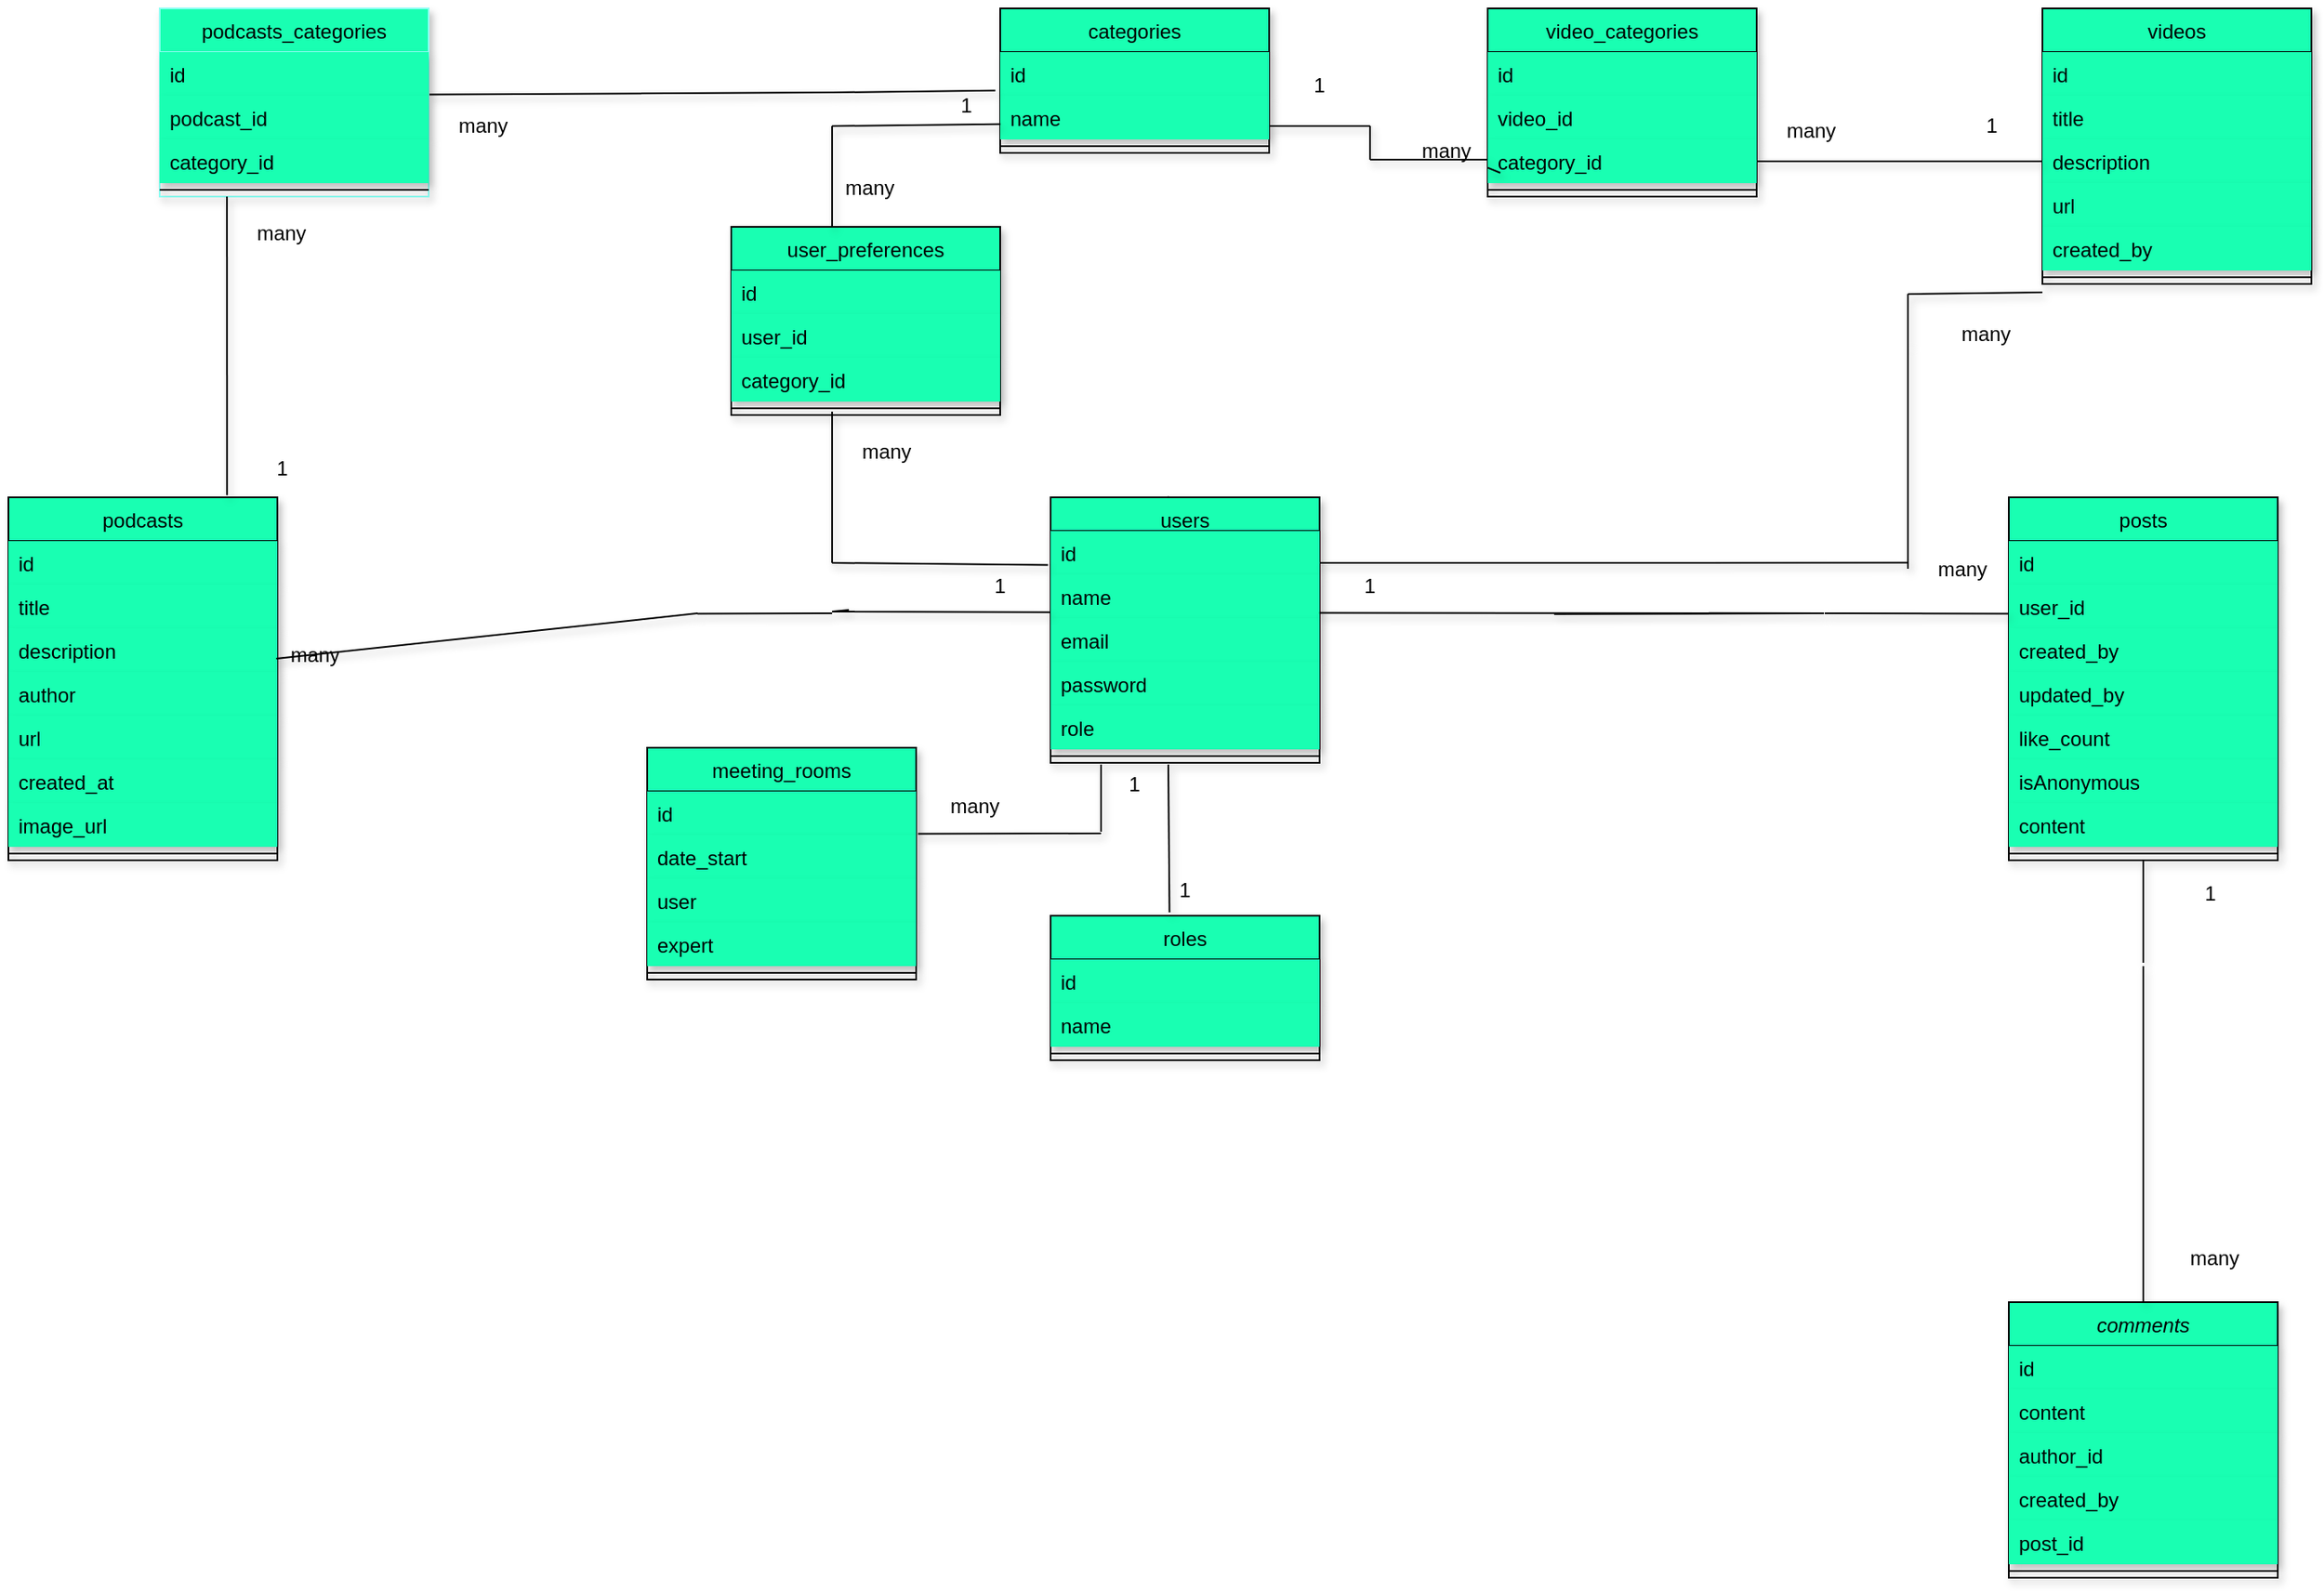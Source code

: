 <mxfile version="22.0.8" type="github" pages="2">
  <diagram id="C5RBs43oDa-KdzZeNtuy" name="Model Entity">
    <mxGraphModel dx="2304" dy="729" grid="1" gridSize="10" guides="1" tooltips="1" connect="1" arrows="1" fold="1" page="1" pageScale="1" pageWidth="827" pageHeight="1169" background="#FFFFFF" math="0" shadow="0">
      <root>
        <mxCell id="WIyWlLk6GJQsqaUBKTNV-0" />
        <mxCell id="WIyWlLk6GJQsqaUBKTNV-1" parent="WIyWlLk6GJQsqaUBKTNV-0" />
        <mxCell id="zkfFHV4jXpPFQw0GAbJ--0" value="comments" style="swimlane;fontStyle=2;align=center;verticalAlign=top;childLayout=stackLayout;horizontal=1;startSize=26;horizontalStack=0;resizeParent=1;resizeLast=0;collapsible=1;marginBottom=0;rounded=0;shadow=1;strokeWidth=1;strokeColor=#000;fillColor=#19FFB2;" parent="WIyWlLk6GJQsqaUBKTNV-1" vertex="1">
          <mxGeometry x="460" y="880" width="160" height="164" as="geometry">
            <mxRectangle x="230" y="140" width="160" height="26" as="alternateBounds" />
          </mxGeometry>
        </mxCell>
        <mxCell id="zkfFHV4jXpPFQw0GAbJ--1" value="id" style="text;align=left;verticalAlign=top;spacingLeft=4;spacingRight=4;overflow=hidden;rotatable=0;points=[[0,0.5],[1,0.5]];portConstraint=eastwest;shadow=1;fillColor=#19FFB2;" parent="zkfFHV4jXpPFQw0GAbJ--0" vertex="1">
          <mxGeometry y="26" width="160" height="26" as="geometry" />
        </mxCell>
        <mxCell id="zkfFHV4jXpPFQw0GAbJ--2" value="content" style="text;align=left;verticalAlign=top;spacingLeft=4;spacingRight=4;overflow=hidden;rotatable=0;points=[[0,0.5],[1,0.5]];portConstraint=eastwest;rounded=0;shadow=1;html=0;fillColor=#19FFB2;" parent="zkfFHV4jXpPFQw0GAbJ--0" vertex="1">
          <mxGeometry y="52" width="160" height="26" as="geometry" />
        </mxCell>
        <mxCell id="zkfFHV4jXpPFQw0GAbJ--3" value="author_id" style="text;align=left;verticalAlign=top;spacingLeft=4;spacingRight=4;overflow=hidden;rotatable=0;points=[[0,0.5],[1,0.5]];portConstraint=eastwest;rounded=0;shadow=1;html=0;fillColor=#19FFB2;" parent="zkfFHV4jXpPFQw0GAbJ--0" vertex="1">
          <mxGeometry y="78" width="160" height="26" as="geometry" />
        </mxCell>
        <mxCell id="JfnOE9G89sOyFiVWvE-q-37" value="created_by" style="text;align=left;verticalAlign=top;spacingLeft=4;spacingRight=4;overflow=hidden;rotatable=0;points=[[0,0.5],[1,0.5]];portConstraint=eastwest;rounded=0;shadow=1;html=0;fillColor=#19FFB2;" parent="zkfFHV4jXpPFQw0GAbJ--0" vertex="1">
          <mxGeometry y="104" width="160" height="26" as="geometry" />
        </mxCell>
        <mxCell id="JfnOE9G89sOyFiVWvE-q-0" value="post_id" style="text;align=left;verticalAlign=top;spacingLeft=4;spacingRight=4;overflow=hidden;rotatable=0;points=[[0,0.5],[1,0.5]];portConstraint=eastwest;rounded=0;shadow=1;html=0;fillColor=#19FFB2;" parent="zkfFHV4jXpPFQw0GAbJ--0" vertex="1">
          <mxGeometry y="130" width="160" height="26" as="geometry" />
        </mxCell>
        <mxCell id="zkfFHV4jXpPFQw0GAbJ--4" value="" style="line;html=1;strokeWidth=1;align=left;verticalAlign=middle;spacingTop=-1;spacingLeft=3;spacingRight=3;rotatable=0;labelPosition=right;points=[];portConstraint=eastwest;shadow=1;fillColor=#19FFB2;" parent="zkfFHV4jXpPFQw0GAbJ--0" vertex="1">
          <mxGeometry y="156" width="160" height="8" as="geometry" />
        </mxCell>
        <mxCell id="JfnOE9G89sOyFiVWvE-q-68" style="edgeStyle=orthogonalEdgeStyle;rounded=0;orthogonalLoop=1;jettySize=auto;html=1;exitX=0.5;exitY=0;exitDx=0;exitDy=0;shadow=1;fillColor=#19FFB2;" parent="WIyWlLk6GJQsqaUBKTNV-1" source="zkfFHV4jXpPFQw0GAbJ--6" edge="1">
          <mxGeometry relative="1" as="geometry">
            <mxPoint x="-40" y="400" as="targetPoint" />
          </mxGeometry>
        </mxCell>
        <mxCell id="zkfFHV4jXpPFQw0GAbJ--6" value="users" style="swimlane;fontStyle=0;align=center;verticalAlign=top;childLayout=stackLayout;horizontal=1;startSize=20;horizontalStack=0;resizeParent=1;resizeLast=0;collapsible=1;marginBottom=0;rounded=0;shadow=1;strokeWidth=1;fillColor=#19FFB2;" parent="WIyWlLk6GJQsqaUBKTNV-1" vertex="1">
          <mxGeometry x="-110" y="401" width="160" height="158" as="geometry">
            <mxRectangle x="130" y="380" width="160" height="26" as="alternateBounds" />
          </mxGeometry>
        </mxCell>
        <mxCell id="zkfFHV4jXpPFQw0GAbJ--7" value="id" style="text;align=left;verticalAlign=top;spacingLeft=4;spacingRight=4;overflow=hidden;rotatable=0;points=[[0,0.5],[1,0.5]];portConstraint=eastwest;shadow=1;fillColor=#19FFB2;" parent="zkfFHV4jXpPFQw0GAbJ--6" vertex="1">
          <mxGeometry y="20" width="160" height="26" as="geometry" />
        </mxCell>
        <mxCell id="zkfFHV4jXpPFQw0GAbJ--8" value="name" style="text;align=left;verticalAlign=top;spacingLeft=4;spacingRight=4;overflow=hidden;rotatable=0;points=[[0,0.5],[1,0.5]];portConstraint=eastwest;rounded=0;shadow=1;html=0;fillColor=#19FFB2;" parent="zkfFHV4jXpPFQw0GAbJ--6" vertex="1">
          <mxGeometry y="46" width="160" height="26" as="geometry" />
        </mxCell>
        <mxCell id="JfnOE9G89sOyFiVWvE-q-1" value="email" style="text;align=left;verticalAlign=top;spacingLeft=4;spacingRight=4;overflow=hidden;rotatable=0;points=[[0,0.5],[1,0.5]];portConstraint=eastwest;rounded=0;shadow=1;html=0;fillColor=#19FFB2;" parent="zkfFHV4jXpPFQw0GAbJ--6" vertex="1">
          <mxGeometry y="72" width="160" height="26" as="geometry" />
        </mxCell>
        <mxCell id="JfnOE9G89sOyFiVWvE-q-2" value="password" style="text;align=left;verticalAlign=top;spacingLeft=4;spacingRight=4;overflow=hidden;rotatable=0;points=[[0,0.5],[1,0.5]];portConstraint=eastwest;rounded=0;shadow=1;html=0;fillColor=#19FFB2;" parent="zkfFHV4jXpPFQw0GAbJ--6" vertex="1">
          <mxGeometry y="98" width="160" height="26" as="geometry" />
        </mxCell>
        <mxCell id="JfnOE9G89sOyFiVWvE-q-3" value="role" style="text;align=left;verticalAlign=top;spacingLeft=4;spacingRight=4;overflow=hidden;rotatable=0;points=[[0,0.5],[1,0.5]];portConstraint=eastwest;rounded=0;shadow=1;html=0;fillColor=#19FFB2;" parent="zkfFHV4jXpPFQw0GAbJ--6" vertex="1">
          <mxGeometry y="124" width="160" height="26" as="geometry" />
        </mxCell>
        <mxCell id="zkfFHV4jXpPFQw0GAbJ--9" value="" style="line;html=1;strokeWidth=1;align=left;verticalAlign=middle;spacingTop=-1;spacingLeft=3;spacingRight=3;rotatable=0;labelPosition=right;points=[];portConstraint=eastwest;shadow=1;fillColor=#19FFB2;" parent="zkfFHV4jXpPFQw0GAbJ--6" vertex="1">
          <mxGeometry y="150" width="160" height="8" as="geometry" />
        </mxCell>
        <mxCell id="zkfFHV4jXpPFQw0GAbJ--13" value="meeting_rooms" style="swimlane;fontStyle=0;align=center;verticalAlign=top;childLayout=stackLayout;horizontal=1;startSize=26;horizontalStack=0;resizeParent=1;resizeLast=0;collapsible=1;marginBottom=0;rounded=0;shadow=1;strokeWidth=1;fillColor=#19FFB2;" parent="WIyWlLk6GJQsqaUBKTNV-1" vertex="1">
          <mxGeometry x="-350" y="550" width="160" height="138" as="geometry">
            <mxRectangle x="340" y="380" width="170" height="26" as="alternateBounds" />
          </mxGeometry>
        </mxCell>
        <mxCell id="zkfFHV4jXpPFQw0GAbJ--14" value="id" style="text;align=left;verticalAlign=top;spacingLeft=4;spacingRight=4;overflow=hidden;rotatable=0;points=[[0,0.5],[1,0.5]];portConstraint=eastwest;shadow=1;fillColor=#19FFB2;" parent="zkfFHV4jXpPFQw0GAbJ--13" vertex="1">
          <mxGeometry y="26" width="160" height="26" as="geometry" />
        </mxCell>
        <mxCell id="JfnOE9G89sOyFiVWvE-q-4" value="date_start" style="text;align=left;verticalAlign=top;spacingLeft=4;spacingRight=4;overflow=hidden;rotatable=0;points=[[0,0.5],[1,0.5]];portConstraint=eastwest;shadow=1;fillColor=#19FFB2;" parent="zkfFHV4jXpPFQw0GAbJ--13" vertex="1">
          <mxGeometry y="52" width="160" height="26" as="geometry" />
        </mxCell>
        <mxCell id="JfnOE9G89sOyFiVWvE-q-5" value="user" style="text;align=left;verticalAlign=top;spacingLeft=4;spacingRight=4;overflow=hidden;rotatable=0;points=[[0,0.5],[1,0.5]];portConstraint=eastwest;shadow=1;fillColor=#19FFB2;" parent="zkfFHV4jXpPFQw0GAbJ--13" vertex="1">
          <mxGeometry y="78" width="160" height="26" as="geometry" />
        </mxCell>
        <mxCell id="JfnOE9G89sOyFiVWvE-q-6" value="expert" style="text;align=left;verticalAlign=top;spacingLeft=4;spacingRight=4;overflow=hidden;rotatable=0;points=[[0,0.5],[1,0.5]];portConstraint=eastwest;shadow=1;fillColor=#19FFB2;" parent="zkfFHV4jXpPFQw0GAbJ--13" vertex="1">
          <mxGeometry y="104" width="160" height="26" as="geometry" />
        </mxCell>
        <mxCell id="zkfFHV4jXpPFQw0GAbJ--15" value="" style="line;html=1;strokeWidth=1;align=left;verticalAlign=middle;spacingTop=-1;spacingLeft=3;spacingRight=3;rotatable=0;labelPosition=right;points=[];portConstraint=eastwest;shadow=1;fillColor=#19FFB2;" parent="zkfFHV4jXpPFQw0GAbJ--13" vertex="1">
          <mxGeometry y="130" width="160" height="8" as="geometry" />
        </mxCell>
        <mxCell id="zkfFHV4jXpPFQw0GAbJ--17" value="roles" style="swimlane;fontStyle=0;align=center;verticalAlign=top;childLayout=stackLayout;horizontal=1;startSize=26;horizontalStack=0;resizeParent=1;resizeLast=0;collapsible=1;marginBottom=0;rounded=0;shadow=1;strokeWidth=1;fillColor=#19FFB2;" parent="WIyWlLk6GJQsqaUBKTNV-1" vertex="1">
          <mxGeometry x="-110" y="650" width="160" height="86" as="geometry">
            <mxRectangle x="550" y="140" width="160" height="26" as="alternateBounds" />
          </mxGeometry>
        </mxCell>
        <mxCell id="zkfFHV4jXpPFQw0GAbJ--18" value="id" style="text;align=left;verticalAlign=top;spacingLeft=4;spacingRight=4;overflow=hidden;rotatable=0;points=[[0,0.5],[1,0.5]];portConstraint=eastwest;shadow=1;fillColor=#19FFB2;" parent="zkfFHV4jXpPFQw0GAbJ--17" vertex="1">
          <mxGeometry y="26" width="160" height="26" as="geometry" />
        </mxCell>
        <mxCell id="zkfFHV4jXpPFQw0GAbJ--19" value="name" style="text;align=left;verticalAlign=top;spacingLeft=4;spacingRight=4;overflow=hidden;rotatable=0;points=[[0,0.5],[1,0.5]];portConstraint=eastwest;rounded=0;shadow=1;html=0;fillColor=#19FFB2;" parent="zkfFHV4jXpPFQw0GAbJ--17" vertex="1">
          <mxGeometry y="52" width="160" height="26" as="geometry" />
        </mxCell>
        <mxCell id="zkfFHV4jXpPFQw0GAbJ--23" value="" style="line;html=1;strokeWidth=1;align=left;verticalAlign=middle;spacingTop=-1;spacingLeft=3;spacingRight=3;rotatable=0;labelPosition=right;points=[];portConstraint=eastwest;shadow=1;fillColor=#19FFB2;" parent="zkfFHV4jXpPFQw0GAbJ--17" vertex="1">
          <mxGeometry y="78" width="160" height="8" as="geometry" />
        </mxCell>
        <mxCell id="JfnOE9G89sOyFiVWvE-q-7" value="videos" style="swimlane;fontStyle=0;align=center;verticalAlign=top;childLayout=stackLayout;horizontal=1;startSize=26;horizontalStack=0;resizeParent=1;resizeLast=0;collapsible=1;marginBottom=0;rounded=0;shadow=1;strokeWidth=1;fillColor=#19FFB2;" parent="WIyWlLk6GJQsqaUBKTNV-1" vertex="1">
          <mxGeometry x="480" y="110" width="160" height="164" as="geometry">
            <mxRectangle x="340" y="380" width="170" height="26" as="alternateBounds" />
          </mxGeometry>
        </mxCell>
        <mxCell id="JfnOE9G89sOyFiVWvE-q-8" value="id" style="text;align=left;verticalAlign=top;spacingLeft=4;spacingRight=4;overflow=hidden;rotatable=0;points=[[0,0.5],[1,0.5]];portConstraint=eastwest;shadow=1;fillColor=#19FFB2;" parent="JfnOE9G89sOyFiVWvE-q-7" vertex="1">
          <mxGeometry y="26" width="160" height="26" as="geometry" />
        </mxCell>
        <mxCell id="JfnOE9G89sOyFiVWvE-q-9" value="title" style="text;align=left;verticalAlign=top;spacingLeft=4;spacingRight=4;overflow=hidden;rotatable=0;points=[[0,0.5],[1,0.5]];portConstraint=eastwest;shadow=1;fillColor=#19FFB2;" parent="JfnOE9G89sOyFiVWvE-q-7" vertex="1">
          <mxGeometry y="52" width="160" height="26" as="geometry" />
        </mxCell>
        <mxCell id="JfnOE9G89sOyFiVWvE-q-10" value="description" style="text;align=left;verticalAlign=top;spacingLeft=4;spacingRight=4;overflow=hidden;rotatable=0;points=[[0,0.5],[1,0.5]];portConstraint=eastwest;shadow=1;fillColor=#19FFB2;" parent="JfnOE9G89sOyFiVWvE-q-7" vertex="1">
          <mxGeometry y="78" width="160" height="26" as="geometry" />
        </mxCell>
        <mxCell id="JfnOE9G89sOyFiVWvE-q-11" value="url" style="text;align=left;verticalAlign=top;spacingLeft=4;spacingRight=4;overflow=hidden;rotatable=0;points=[[0,0.5],[1,0.5]];portConstraint=eastwest;shadow=1;fillColor=#19FFB2;" parent="JfnOE9G89sOyFiVWvE-q-7" vertex="1">
          <mxGeometry y="104" width="160" height="26" as="geometry" />
        </mxCell>
        <mxCell id="JfnOE9G89sOyFiVWvE-q-13" value="created_by" style="text;align=left;verticalAlign=top;spacingLeft=4;spacingRight=4;overflow=hidden;rotatable=0;points=[[0,0.5],[1,0.5]];portConstraint=eastwest;shadow=1;fillColor=#19FFB2;" parent="JfnOE9G89sOyFiVWvE-q-7" vertex="1">
          <mxGeometry y="130" width="160" height="26" as="geometry" />
        </mxCell>
        <mxCell id="JfnOE9G89sOyFiVWvE-q-12" value="" style="line;html=1;strokeWidth=1;align=left;verticalAlign=middle;spacingTop=-1;spacingLeft=3;spacingRight=3;rotatable=0;labelPosition=right;points=[];portConstraint=eastwest;shadow=1;fillColor=#19FFB2;" parent="JfnOE9G89sOyFiVWvE-q-7" vertex="1">
          <mxGeometry y="156" width="160" height="8" as="geometry" />
        </mxCell>
        <mxCell id="JfnOE9G89sOyFiVWvE-q-14" value="podcasts" style="swimlane;fontStyle=0;align=center;verticalAlign=top;childLayout=stackLayout;horizontal=1;startSize=26;horizontalStack=0;resizeParent=1;resizeLast=0;collapsible=1;marginBottom=0;rounded=0;shadow=1;strokeWidth=1;fillColor=#19FFB2;" parent="WIyWlLk6GJQsqaUBKTNV-1" vertex="1">
          <mxGeometry x="-730" y="401" width="160" height="216" as="geometry">
            <mxRectangle x="340" y="380" width="170" height="26" as="alternateBounds" />
          </mxGeometry>
        </mxCell>
        <mxCell id="JfnOE9G89sOyFiVWvE-q-15" value="id" style="text;align=left;verticalAlign=top;spacingLeft=4;spacingRight=4;overflow=hidden;rotatable=0;points=[[0,0.5],[1,0.5]];portConstraint=eastwest;shadow=1;fillColor=#19FFB2;" parent="JfnOE9G89sOyFiVWvE-q-14" vertex="1">
          <mxGeometry y="26" width="160" height="26" as="geometry" />
        </mxCell>
        <mxCell id="7jtE0e9vHBcswLrCBVoC-0" value="title" style="text;align=left;verticalAlign=top;spacingLeft=4;spacingRight=4;overflow=hidden;rotatable=0;points=[[0,0.5],[1,0.5]];portConstraint=eastwest;shadow=1;fillColor=#19FFB2;" vertex="1" parent="JfnOE9G89sOyFiVWvE-q-14">
          <mxGeometry y="52" width="160" height="26" as="geometry" />
        </mxCell>
        <mxCell id="JfnOE9G89sOyFiVWvE-q-16" value="description" style="text;align=left;verticalAlign=top;spacingLeft=4;spacingRight=4;overflow=hidden;rotatable=0;points=[[0,0.5],[1,0.5]];portConstraint=eastwest;shadow=1;fillColor=#19FFB2;" parent="JfnOE9G89sOyFiVWvE-q-14" vertex="1">
          <mxGeometry y="78" width="160" height="26" as="geometry" />
        </mxCell>
        <mxCell id="JfnOE9G89sOyFiVWvE-q-17" value="author" style="text;align=left;verticalAlign=top;spacingLeft=4;spacingRight=4;overflow=hidden;rotatable=0;points=[[0,0.5],[1,0.5]];portConstraint=eastwest;shadow=1;fillColor=#19FFB2;" parent="JfnOE9G89sOyFiVWvE-q-14" vertex="1">
          <mxGeometry y="104" width="160" height="26" as="geometry" />
        </mxCell>
        <mxCell id="JfnOE9G89sOyFiVWvE-q-165" value="url" style="text;align=left;verticalAlign=top;spacingLeft=4;spacingRight=4;overflow=hidden;rotatable=0;points=[[0,0.5],[1,0.5]];portConstraint=eastwest;shadow=1;fillColor=#19FFB2;" parent="JfnOE9G89sOyFiVWvE-q-14" vertex="1">
          <mxGeometry y="130" width="160" height="26" as="geometry" />
        </mxCell>
        <mxCell id="JfnOE9G89sOyFiVWvE-q-18" value="created_at" style="text;align=left;verticalAlign=top;spacingLeft=4;spacingRight=4;overflow=hidden;rotatable=0;points=[[0,0.5],[1,0.5]];portConstraint=eastwest;shadow=1;fillColor=#19FFB2;" parent="JfnOE9G89sOyFiVWvE-q-14" vertex="1">
          <mxGeometry y="156" width="160" height="26" as="geometry" />
        </mxCell>
        <mxCell id="JfnOE9G89sOyFiVWvE-q-19" value="image_url" style="text;align=left;verticalAlign=top;spacingLeft=4;spacingRight=4;overflow=hidden;rotatable=0;points=[[0,0.5],[1,0.5]];portConstraint=eastwest;shadow=1;fillColor=#19FFB2;" parent="JfnOE9G89sOyFiVWvE-q-14" vertex="1">
          <mxGeometry y="182" width="160" height="26" as="geometry" />
        </mxCell>
        <mxCell id="JfnOE9G89sOyFiVWvE-q-20" value="" style="line;html=1;strokeWidth=1;align=left;verticalAlign=middle;spacingTop=-1;spacingLeft=3;spacingRight=3;rotatable=0;labelPosition=right;points=[];portConstraint=eastwest;shadow=1;fillColor=#19FFB2;" parent="JfnOE9G89sOyFiVWvE-q-14" vertex="1">
          <mxGeometry y="208" width="160" height="8" as="geometry" />
        </mxCell>
        <mxCell id="JfnOE9G89sOyFiVWvE-q-21" value="categories" style="swimlane;fontStyle=0;align=center;verticalAlign=top;childLayout=stackLayout;horizontal=1;startSize=26;horizontalStack=0;resizeParent=1;resizeLast=0;collapsible=1;marginBottom=0;rounded=0;shadow=1;strokeWidth=1;fillColor=#19FFB2;" parent="WIyWlLk6GJQsqaUBKTNV-1" vertex="1">
          <mxGeometry x="-140" y="110" width="160" height="86" as="geometry">
            <mxRectangle x="550" y="140" width="160" height="26" as="alternateBounds" />
          </mxGeometry>
        </mxCell>
        <mxCell id="JfnOE9G89sOyFiVWvE-q-22" value="id" style="text;align=left;verticalAlign=top;spacingLeft=4;spacingRight=4;overflow=hidden;rotatable=0;points=[[0,0.5],[1,0.5]];portConstraint=eastwest;shadow=1;fillColor=#19FFB2;" parent="JfnOE9G89sOyFiVWvE-q-21" vertex="1">
          <mxGeometry y="26" width="160" height="26" as="geometry" />
        </mxCell>
        <mxCell id="JfnOE9G89sOyFiVWvE-q-23" value="name" style="text;align=left;verticalAlign=top;spacingLeft=4;spacingRight=4;overflow=hidden;rotatable=0;points=[[0,0.5],[1,0.5]];portConstraint=eastwest;rounded=0;shadow=1;html=0;fillColor=#19FFB2;" parent="JfnOE9G89sOyFiVWvE-q-21" vertex="1">
          <mxGeometry y="52" width="160" height="26" as="geometry" />
        </mxCell>
        <mxCell id="JfnOE9G89sOyFiVWvE-q-24" value="" style="line;html=1;strokeWidth=1;align=left;verticalAlign=middle;spacingTop=-1;spacingLeft=3;spacingRight=3;rotatable=0;labelPosition=right;points=[];portConstraint=eastwest;shadow=1;fillColor=#19FFB2;" parent="JfnOE9G89sOyFiVWvE-q-21" vertex="1">
          <mxGeometry y="78" width="160" height="8" as="geometry" />
        </mxCell>
        <mxCell id="JfnOE9G89sOyFiVWvE-q-28" value="posts" style="swimlane;fontStyle=0;align=center;verticalAlign=top;childLayout=stackLayout;horizontal=1;startSize=26;horizontalStack=0;resizeParent=1;resizeLast=0;collapsible=1;marginBottom=0;rounded=0;shadow=1;strokeWidth=1;fillColor=#19FFB2;" parent="WIyWlLk6GJQsqaUBKTNV-1" vertex="1">
          <mxGeometry x="460" y="401" width="160" height="216" as="geometry">
            <mxRectangle x="340" y="380" width="170" height="26" as="alternateBounds" />
          </mxGeometry>
        </mxCell>
        <mxCell id="JfnOE9G89sOyFiVWvE-q-29" value="id" style="text;align=left;verticalAlign=top;spacingLeft=4;spacingRight=4;overflow=hidden;rotatable=0;points=[[0,0.5],[1,0.5]];portConstraint=eastwest;shadow=1;fillColor=#19FFB2;" parent="JfnOE9G89sOyFiVWvE-q-28" vertex="1">
          <mxGeometry y="26" width="160" height="26" as="geometry" />
        </mxCell>
        <mxCell id="JfnOE9G89sOyFiVWvE-q-30" value="user_id" style="text;align=left;verticalAlign=top;spacingLeft=4;spacingRight=4;overflow=hidden;rotatable=0;points=[[0,0.5],[1,0.5]];portConstraint=eastwest;shadow=1;fillColor=#19FFB2;" parent="JfnOE9G89sOyFiVWvE-q-28" vertex="1">
          <mxGeometry y="52" width="160" height="26" as="geometry" />
        </mxCell>
        <mxCell id="JfnOE9G89sOyFiVWvE-q-31" value="created_by" style="text;align=left;verticalAlign=top;spacingLeft=4;spacingRight=4;overflow=hidden;rotatable=0;points=[[0,0.5],[1,0.5]];portConstraint=eastwest;shadow=1;fillColor=#19FFB2;" parent="JfnOE9G89sOyFiVWvE-q-28" vertex="1">
          <mxGeometry y="78" width="160" height="26" as="geometry" />
        </mxCell>
        <mxCell id="JfnOE9G89sOyFiVWvE-q-33" value="updated_by" style="text;align=left;verticalAlign=top;spacingLeft=4;spacingRight=4;overflow=hidden;rotatable=0;points=[[0,0.5],[1,0.5]];portConstraint=eastwest;shadow=1;fillColor=#19FFB2;" parent="JfnOE9G89sOyFiVWvE-q-28" vertex="1">
          <mxGeometry y="104" width="160" height="26" as="geometry" />
        </mxCell>
        <mxCell id="7jtE0e9vHBcswLrCBVoC-1" value="like_count" style="text;align=left;verticalAlign=top;spacingLeft=4;spacingRight=4;overflow=hidden;rotatable=0;points=[[0,0.5],[1,0.5]];portConstraint=eastwest;shadow=1;fillColor=#19FFB2;" vertex="1" parent="JfnOE9G89sOyFiVWvE-q-28">
          <mxGeometry y="130" width="160" height="26" as="geometry" />
        </mxCell>
        <mxCell id="JfnOE9G89sOyFiVWvE-q-36" value="isAnonymous" style="text;align=left;verticalAlign=top;spacingLeft=4;spacingRight=4;overflow=hidden;rotatable=0;points=[[0,0.5],[1,0.5]];portConstraint=eastwest;shadow=1;fillColor=#19FFB2;" parent="JfnOE9G89sOyFiVWvE-q-28" vertex="1">
          <mxGeometry y="156" width="160" height="26" as="geometry" />
        </mxCell>
        <mxCell id="JfnOE9G89sOyFiVWvE-q-48" value="content" style="text;align=left;verticalAlign=top;spacingLeft=4;spacingRight=4;overflow=hidden;rotatable=0;points=[[0,0.5],[1,0.5]];portConstraint=eastwest;shadow=1;fillColor=#19FFB2;" parent="JfnOE9G89sOyFiVWvE-q-28" vertex="1">
          <mxGeometry y="182" width="160" height="26" as="geometry" />
        </mxCell>
        <mxCell id="JfnOE9G89sOyFiVWvE-q-35" value="" style="line;html=1;strokeWidth=1;align=left;verticalAlign=middle;spacingTop=-1;spacingLeft=3;spacingRight=3;rotatable=0;labelPosition=right;points=[];portConstraint=eastwest;shadow=1;fillColor=#19FFB2;" parent="JfnOE9G89sOyFiVWvE-q-28" vertex="1">
          <mxGeometry y="208" width="160" height="8" as="geometry" />
        </mxCell>
        <mxCell id="JfnOE9G89sOyFiVWvE-q-49" value="" style="endArrow=none;html=1;rounded=0;entryX=-0.003;entryY=0.674;entryDx=0;entryDy=0;exitX=0.999;exitY=0.874;exitDx=0;exitDy=0;exitPerimeter=0;entryPerimeter=0;shadow=1;fillColor=#19FFB2;" parent="WIyWlLk6GJQsqaUBKTNV-1" source="zkfFHV4jXpPFQw0GAbJ--8" edge="1">
          <mxGeometry width="50" height="50" relative="1" as="geometry">
            <mxPoint x="130" y="585" as="sourcePoint" />
            <mxPoint x="189.52" y="470.524" as="targetPoint" />
            <Array as="points">
              <mxPoint x="350" y="470" />
            </Array>
          </mxGeometry>
        </mxCell>
        <mxCell id="JfnOE9G89sOyFiVWvE-q-50" value="" style="endArrow=none;html=1;rounded=0;entryX=0;entryY=0.663;entryDx=0;entryDy=0;exitX=1.003;exitY=0.654;exitDx=0;exitDy=0;entryPerimeter=0;exitPerimeter=0;shadow=1;fillColor=#19FFB2;" parent="WIyWlLk6GJQsqaUBKTNV-1" target="JfnOE9G89sOyFiVWvE-q-30" edge="1">
          <mxGeometry width="50" height="50" relative="1" as="geometry">
            <mxPoint x="350.48" y="470.004" as="sourcePoint" />
            <mxPoint x="450" y="469" as="targetPoint" />
          </mxGeometry>
        </mxCell>
        <mxCell id="JfnOE9G89sOyFiVWvE-q-63" value="user_preferences" style="swimlane;fontStyle=0;align=center;verticalAlign=top;childLayout=stackLayout;horizontal=1;startSize=26;horizontalStack=0;resizeParent=1;resizeLast=0;collapsible=1;marginBottom=0;rounded=0;shadow=1;strokeWidth=1;fillColor=#19FFB2;" parent="WIyWlLk6GJQsqaUBKTNV-1" vertex="1">
          <mxGeometry x="-300" y="240" width="160" height="112" as="geometry">
            <mxRectangle x="340" y="380" width="170" height="26" as="alternateBounds" />
          </mxGeometry>
        </mxCell>
        <mxCell id="JfnOE9G89sOyFiVWvE-q-64" value="id" style="text;align=left;verticalAlign=top;spacingLeft=4;spacingRight=4;overflow=hidden;rotatable=0;points=[[0,0.5],[1,0.5]];portConstraint=eastwest;shadow=1;fillColor=#19FFB2;" parent="JfnOE9G89sOyFiVWvE-q-63" vertex="1">
          <mxGeometry y="26" width="160" height="26" as="geometry" />
        </mxCell>
        <mxCell id="JfnOE9G89sOyFiVWvE-q-65" value="user_id" style="text;align=left;verticalAlign=top;spacingLeft=4;spacingRight=4;overflow=hidden;rotatable=0;points=[[0,0.5],[1,0.5]];portConstraint=eastwest;shadow=1;fillColor=#19FFB2;" parent="JfnOE9G89sOyFiVWvE-q-63" vertex="1">
          <mxGeometry y="52" width="160" height="26" as="geometry" />
        </mxCell>
        <mxCell id="JfnOE9G89sOyFiVWvE-q-66" value="category_id" style="text;align=left;verticalAlign=top;spacingLeft=4;spacingRight=4;overflow=hidden;rotatable=0;points=[[0,0.5],[1,0.5]];portConstraint=eastwest;shadow=1;fillColor=#19FFB2;" parent="JfnOE9G89sOyFiVWvE-q-63" vertex="1">
          <mxGeometry y="78" width="160" height="26" as="geometry" />
        </mxCell>
        <mxCell id="JfnOE9G89sOyFiVWvE-q-67" value="" style="line;html=1;strokeWidth=1;align=left;verticalAlign=middle;spacingTop=-1;spacingLeft=3;spacingRight=3;rotatable=0;labelPosition=right;points=[];portConstraint=eastwest;shadow=1;fillColor=#19FFB2;" parent="JfnOE9G89sOyFiVWvE-q-63" vertex="1">
          <mxGeometry y="104" width="160" height="8" as="geometry" />
        </mxCell>
        <mxCell id="JfnOE9G89sOyFiVWvE-q-69" value="" style="endArrow=none;html=1;rounded=0;entryX=-0.001;entryY=0.86;entryDx=0;entryDy=0;entryPerimeter=0;shadow=1;fillColor=#19FFB2;" parent="WIyWlLk6GJQsqaUBKTNV-1" target="zkfFHV4jXpPFQw0GAbJ--8" edge="1">
          <mxGeometry width="50" height="50" relative="1" as="geometry">
            <mxPoint x="-230" y="468" as="sourcePoint" />
            <mxPoint x="-120.64" y="468" as="targetPoint" />
            <Array as="points">
              <mxPoint x="-240" y="469" />
            </Array>
          </mxGeometry>
        </mxCell>
        <mxCell id="JfnOE9G89sOyFiVWvE-q-70" value="" style="endArrow=none;html=1;rounded=0;exitX=0.375;exitY=0.75;exitDx=0;exitDy=0;exitPerimeter=0;shadow=1;fillColor=#19FFB2;" parent="WIyWlLk6GJQsqaUBKTNV-1" source="JfnOE9G89sOyFiVWvE-q-67" edge="1">
          <mxGeometry width="50" height="50" relative="1" as="geometry">
            <mxPoint x="-250" y="350" as="sourcePoint" />
            <mxPoint x="-240" y="440" as="targetPoint" />
          </mxGeometry>
        </mxCell>
        <mxCell id="JfnOE9G89sOyFiVWvE-q-71" value="" style="endArrow=none;html=1;rounded=0;shadow=1;fillColor=#19FFB2;" parent="WIyWlLk6GJQsqaUBKTNV-1" edge="1">
          <mxGeometry width="50" height="50" relative="1" as="geometry">
            <mxPoint x="-240" y="180" as="sourcePoint" />
            <mxPoint x="-240" y="240" as="targetPoint" />
          </mxGeometry>
        </mxCell>
        <mxCell id="JfnOE9G89sOyFiVWvE-q-72" value="" style="endArrow=none;html=1;rounded=0;exitX=-0.018;exitY=0.878;exitDx=0;exitDy=0;exitPerimeter=0;shadow=1;fillColor=#19FFB2;" parent="WIyWlLk6GJQsqaUBKTNV-1" source="JfnOE9G89sOyFiVWvE-q-22" edge="1">
          <mxGeometry width="50" height="50" relative="1" as="geometry">
            <mxPoint x="-230" y="170" as="sourcePoint" />
            <mxPoint x="-240" y="160" as="targetPoint" />
          </mxGeometry>
        </mxCell>
        <mxCell id="JfnOE9G89sOyFiVWvE-q-83" value="" style="endArrow=none;html=1;rounded=0;entryX=0.5;entryY=1;entryDx=0;entryDy=0;exitX=0.5;exitY=0;exitDx=0;exitDy=0;shadow=1;fillColor=#19FFB2;" parent="WIyWlLk6GJQsqaUBKTNV-1" target="JfnOE9G89sOyFiVWvE-q-28" edge="1">
          <mxGeometry width="50" height="50" relative="1" as="geometry">
            <mxPoint x="540" y="678" as="sourcePoint" />
            <mxPoint x="480" y="640" as="targetPoint" />
          </mxGeometry>
        </mxCell>
        <mxCell id="JfnOE9G89sOyFiVWvE-q-84" value="" style="endArrow=none;html=1;rounded=0;exitX=0.5;exitY=0;exitDx=0;exitDy=0;shadow=1;fillColor=#19FFB2;" parent="WIyWlLk6GJQsqaUBKTNV-1" source="zkfFHV4jXpPFQw0GAbJ--0" edge="1">
          <mxGeometry width="50" height="50" relative="1" as="geometry">
            <mxPoint x="539.7" y="871" as="sourcePoint" />
            <mxPoint x="540" y="680" as="targetPoint" />
          </mxGeometry>
        </mxCell>
        <mxCell id="JfnOE9G89sOyFiVWvE-q-85" value="" style="endArrow=none;html=1;rounded=0;entryX=1;entryY=0.973;entryDx=0;entryDy=0;entryPerimeter=0;shadow=1;fillColor=#19FFB2;" parent="WIyWlLk6GJQsqaUBKTNV-1" target="JfnOE9G89sOyFiVWvE-q-133" edge="1">
          <mxGeometry width="50" height="50" relative="1" as="geometry">
            <mxPoint x="-240" y="160" as="sourcePoint" />
            <mxPoint x="-430" y="210.544" as="targetPoint" />
            <Array as="points" />
          </mxGeometry>
        </mxCell>
        <mxCell id="JfnOE9G89sOyFiVWvE-q-92" value="" style="endArrow=none;html=1;rounded=0;exitX=0.999;exitY=0.664;exitDx=0;exitDy=0;exitPerimeter=0;shadow=1;fillColor=#19FFB2;" parent="WIyWlLk6GJQsqaUBKTNV-1" edge="1">
          <mxGeometry width="50" height="50" relative="1" as="geometry">
            <mxPoint x="-320.16" y="470.264" as="sourcePoint" />
            <mxPoint x="-240" y="470" as="targetPoint" />
            <Array as="points" />
          </mxGeometry>
        </mxCell>
        <mxCell id="JfnOE9G89sOyFiVWvE-q-106" value="" style="endArrow=none;html=1;rounded=0;shadow=1;fillColor=#19FFB2;entryX=0;entryY=0.5;entryDx=0;entryDy=0;" parent="WIyWlLk6GJQsqaUBKTNV-1" target="H5SquPuRNM3lWvW0Ln2r-24" edge="1">
          <mxGeometry width="50" height="50" relative="1" as="geometry">
            <mxPoint x="400" y="310" as="sourcePoint" />
            <mxPoint x="400" y="470" as="targetPoint" />
          </mxGeometry>
        </mxCell>
        <mxCell id="JfnOE9G89sOyFiVWvE-q-109" value="" style="endArrow=none;html=1;rounded=0;exitX=0;exitY=0.5;exitDx=0;exitDy=0;entryX=1;entryY=0.5;entryDx=0;entryDy=0;shadow=1;fillColor=#19FFB2;" parent="WIyWlLk6GJQsqaUBKTNV-1" source="JfnOE9G89sOyFiVWvE-q-10" target="JfnOE9G89sOyFiVWvE-q-120" edge="1">
          <mxGeometry width="50" height="50" relative="1" as="geometry">
            <mxPoint x="310" y="250" as="sourcePoint" />
            <mxPoint x="310" y="370" as="targetPoint" />
          </mxGeometry>
        </mxCell>
        <mxCell id="JfnOE9G89sOyFiVWvE-q-114" value="" style="endArrow=none;html=1;rounded=0;entryX=0.442;entryY=-0.023;entryDx=0;entryDy=0;entryPerimeter=0;shadow=1;fillColor=#19FFB2;" parent="WIyWlLk6GJQsqaUBKTNV-1" target="zkfFHV4jXpPFQw0GAbJ--17" edge="1">
          <mxGeometry width="50" height="50" relative="1" as="geometry">
            <mxPoint x="-40" y="560" as="sourcePoint" />
            <mxPoint x="-40" y="640" as="targetPoint" />
          </mxGeometry>
        </mxCell>
        <mxCell id="JfnOE9G89sOyFiVWvE-q-117" value="video_categories" style="swimlane;fontStyle=0;align=center;verticalAlign=top;childLayout=stackLayout;horizontal=1;startSize=26;horizontalStack=0;resizeParent=1;resizeLast=0;collapsible=1;marginBottom=0;rounded=0;shadow=1;strokeWidth=1;fillColor=#19FFB2;" parent="WIyWlLk6GJQsqaUBKTNV-1" vertex="1">
          <mxGeometry x="150" y="110" width="160" height="112" as="geometry">
            <mxRectangle x="340" y="380" width="170" height="26" as="alternateBounds" />
          </mxGeometry>
        </mxCell>
        <mxCell id="JfnOE9G89sOyFiVWvE-q-118" value="id" style="text;align=left;verticalAlign=top;spacingLeft=4;spacingRight=4;overflow=hidden;rotatable=0;points=[[0,0.5],[1,0.5]];portConstraint=eastwest;shadow=1;fillColor=#19FFB2;" parent="JfnOE9G89sOyFiVWvE-q-117" vertex="1">
          <mxGeometry y="26" width="160" height="26" as="geometry" />
        </mxCell>
        <mxCell id="JfnOE9G89sOyFiVWvE-q-119" value="video_id" style="text;align=left;verticalAlign=top;spacingLeft=4;spacingRight=4;overflow=hidden;rotatable=0;points=[[0,0.5],[1,0.5]];portConstraint=eastwest;shadow=1;fillColor=#19FFB2;" parent="JfnOE9G89sOyFiVWvE-q-117" vertex="1">
          <mxGeometry y="52" width="160" height="26" as="geometry" />
        </mxCell>
        <mxCell id="JfnOE9G89sOyFiVWvE-q-120" value="category_id" style="text;align=left;verticalAlign=top;spacingLeft=4;spacingRight=4;overflow=hidden;rotatable=0;points=[[0,0.5],[1,0.5]];portConstraint=eastwest;shadow=1;fillColor=#19FFB2;" parent="JfnOE9G89sOyFiVWvE-q-117" vertex="1">
          <mxGeometry y="78" width="160" height="26" as="geometry" />
        </mxCell>
        <mxCell id="JfnOE9G89sOyFiVWvE-q-121" value="" style="line;html=1;strokeWidth=1;align=left;verticalAlign=middle;spacingTop=-1;spacingLeft=3;spacingRight=3;rotatable=0;labelPosition=right;points=[];portConstraint=eastwest;shadow=1;fillColor=#19FFB2;" parent="JfnOE9G89sOyFiVWvE-q-117" vertex="1">
          <mxGeometry y="104" width="160" height="8" as="geometry" />
        </mxCell>
        <mxCell id="JfnOE9G89sOyFiVWvE-q-125" value="" style="endArrow=none;html=1;rounded=0;shadow=1;fillColor=#19FFB2;" parent="WIyWlLk6GJQsqaUBKTNV-1" edge="1">
          <mxGeometry width="50" height="50" relative="1" as="geometry">
            <mxPoint x="400" y="280" as="sourcePoint" />
            <mxPoint x="400" y="310" as="targetPoint" />
          </mxGeometry>
        </mxCell>
        <mxCell id="JfnOE9G89sOyFiVWvE-q-128" value="" style="endArrow=none;html=1;rounded=0;shadow=1;fillColor=#19FFB2;" parent="WIyWlLk6GJQsqaUBKTNV-1" edge="1">
          <mxGeometry width="50" height="50" relative="1" as="geometry">
            <mxPoint x="80" y="180" as="sourcePoint" />
            <mxPoint x="20" y="180" as="targetPoint" />
          </mxGeometry>
        </mxCell>
        <mxCell id="JfnOE9G89sOyFiVWvE-q-129" value="" style="endArrow=none;html=1;rounded=0;shadow=1;fillColor=#19FFB2;" parent="WIyWlLk6GJQsqaUBKTNV-1" edge="1">
          <mxGeometry width="50" height="50" relative="1" as="geometry">
            <mxPoint x="80" y="180" as="sourcePoint" />
            <mxPoint x="80" y="200" as="targetPoint" />
          </mxGeometry>
        </mxCell>
        <mxCell id="JfnOE9G89sOyFiVWvE-q-132" value="podcasts_categories" style="swimlane;fontStyle=0;align=center;verticalAlign=top;childLayout=stackLayout;horizontal=1;startSize=26;horizontalStack=0;resizeParent=1;resizeLast=0;collapsible=1;marginBottom=0;rounded=0;shadow=1;strokeWidth=1;strokeColor=#8FFFF4;fillColor=#19FFB2;" parent="WIyWlLk6GJQsqaUBKTNV-1" vertex="1">
          <mxGeometry x="-640" y="110" width="160" height="112" as="geometry">
            <mxRectangle x="340" y="380" width="170" height="26" as="alternateBounds" />
          </mxGeometry>
        </mxCell>
        <mxCell id="JfnOE9G89sOyFiVWvE-q-133" value="id" style="text;align=left;verticalAlign=top;spacingLeft=4;spacingRight=4;overflow=hidden;rotatable=0;points=[[0,0.5],[1,0.5]];portConstraint=eastwest;shadow=1;fillColor=#19FFB2;" parent="JfnOE9G89sOyFiVWvE-q-132" vertex="1">
          <mxGeometry y="26" width="160" height="26" as="geometry" />
        </mxCell>
        <mxCell id="JfnOE9G89sOyFiVWvE-q-134" value="podcast_id" style="text;align=left;verticalAlign=top;spacingLeft=4;spacingRight=4;overflow=hidden;rotatable=0;points=[[0,0.5],[1,0.5]];portConstraint=eastwest;shadow=1;fillColor=#19FFB2;" parent="JfnOE9G89sOyFiVWvE-q-132" vertex="1">
          <mxGeometry y="52" width="160" height="26" as="geometry" />
        </mxCell>
        <mxCell id="JfnOE9G89sOyFiVWvE-q-135" value="category_id" style="text;align=left;verticalAlign=top;spacingLeft=4;spacingRight=4;overflow=hidden;rotatable=0;points=[[0,0.5],[1,0.5]];portConstraint=eastwest;shadow=1;fillColor=#19FFB2;" parent="JfnOE9G89sOyFiVWvE-q-132" vertex="1">
          <mxGeometry y="78" width="160" height="26" as="geometry" />
        </mxCell>
        <mxCell id="JfnOE9G89sOyFiVWvE-q-136" value="" style="line;html=1;strokeWidth=1;align=left;verticalAlign=middle;spacingTop=-1;spacingLeft=3;spacingRight=3;rotatable=0;labelPosition=right;points=[];portConstraint=eastwest;shadow=1;fillColor=#19FFB2;" parent="JfnOE9G89sOyFiVWvE-q-132" vertex="1">
          <mxGeometry y="104" width="160" height="8" as="geometry" />
        </mxCell>
        <mxCell id="JfnOE9G89sOyFiVWvE-q-137" value="" style="endArrow=none;html=1;rounded=0;exitX=0.25;exitY=1;exitDx=0;exitDy=0;entryX=0.813;entryY=-0.006;entryDx=0;entryDy=0;entryPerimeter=0;shadow=1;fillColor=#19FFB2;" parent="WIyWlLk6GJQsqaUBKTNV-1" source="JfnOE9G89sOyFiVWvE-q-132" target="JfnOE9G89sOyFiVWvE-q-14" edge="1">
          <mxGeometry width="50" height="50" relative="1" as="geometry">
            <mxPoint x="-672.96" y="339.62" as="sourcePoint" />
            <mxPoint x="-600" y="390" as="targetPoint" />
            <Array as="points" />
          </mxGeometry>
        </mxCell>
        <mxCell id="JfnOE9G89sOyFiVWvE-q-138" value="" style="endArrow=none;html=1;rounded=0;entryX=0.996;entryY=0.693;entryDx=0;entryDy=0;entryPerimeter=0;shadow=1;fillColor=#19FFB2;" parent="WIyWlLk6GJQsqaUBKTNV-1" target="JfnOE9G89sOyFiVWvE-q-16" edge="1">
          <mxGeometry width="50" height="50" relative="1" as="geometry">
            <mxPoint x="-320" y="470" as="sourcePoint" />
            <mxPoint x="-570" y="352" as="targetPoint" />
            <Array as="points" />
          </mxGeometry>
        </mxCell>
        <mxCell id="JfnOE9G89sOyFiVWvE-q-158" value="" style="endArrow=none;html=1;rounded=0;exitX=0;exitY=0.5;exitDx=0;exitDy=0;shadow=1;fillColor=#19FFB2;" parent="WIyWlLk6GJQsqaUBKTNV-1" edge="1">
          <mxGeometry width="50" height="50" relative="1" as="geometry">
            <mxPoint x="480" y="279.0" as="sourcePoint" />
            <mxPoint x="400" y="280" as="targetPoint" />
          </mxGeometry>
        </mxCell>
        <mxCell id="JfnOE9G89sOyFiVWvE-q-163" value="" style="endArrow=none;html=1;rounded=0;entryX=1.007;entryY=0.971;entryDx=0;entryDy=0;entryPerimeter=0;shadow=1;fillColor=#19FFB2;" parent="WIyWlLk6GJQsqaUBKTNV-1" target="zkfFHV4jXpPFQw0GAbJ--14" edge="1">
          <mxGeometry width="50" height="50" relative="1" as="geometry">
            <mxPoint x="-80" y="601" as="sourcePoint" />
            <mxPoint x="-140" y="660" as="targetPoint" />
          </mxGeometry>
        </mxCell>
        <mxCell id="H5SquPuRNM3lWvW0Ln2r-6" value="many" style="text;html=1;strokeColor=none;fillColor=none;align=center;verticalAlign=middle;whiteSpace=wrap;rounded=0;" parent="WIyWlLk6GJQsqaUBKTNV-1" vertex="1">
          <mxGeometry x="-185" y="571" width="60" height="27" as="geometry" />
        </mxCell>
        <mxCell id="H5SquPuRNM3lWvW0Ln2r-7" value="1" style="text;html=1;strokeColor=none;fillColor=none;align=center;verticalAlign=middle;whiteSpace=wrap;rounded=0;" parent="WIyWlLk6GJQsqaUBKTNV-1" vertex="1">
          <mxGeometry x="-90" y="558" width="60" height="27" as="geometry" />
        </mxCell>
        <mxCell id="H5SquPuRNM3lWvW0Ln2r-8" value="1" style="text;html=1;strokeColor=none;fillColor=none;align=center;verticalAlign=middle;whiteSpace=wrap;rounded=0;" parent="WIyWlLk6GJQsqaUBKTNV-1" vertex="1">
          <mxGeometry x="-60" y="621.5" width="60" height="27" as="geometry" />
        </mxCell>
        <mxCell id="H5SquPuRNM3lWvW0Ln2r-13" value="1" style="text;html=1;strokeColor=none;fillColor=none;align=center;verticalAlign=middle;whiteSpace=wrap;rounded=0;" parent="WIyWlLk6GJQsqaUBKTNV-1" vertex="1">
          <mxGeometry x="50" y="440" width="60" height="27" as="geometry" />
        </mxCell>
        <mxCell id="H5SquPuRNM3lWvW0Ln2r-14" value="1" style="text;html=1;strokeColor=none;fillColor=none;align=center;verticalAlign=middle;whiteSpace=wrap;rounded=0;" parent="WIyWlLk6GJQsqaUBKTNV-1" vertex="1">
          <mxGeometry x="-170" y="440" width="60" height="27" as="geometry" />
        </mxCell>
        <mxCell id="H5SquPuRNM3lWvW0Ln2r-15" value="many" style="text;html=1;strokeColor=none;fillColor=none;align=center;verticalAlign=middle;whiteSpace=wrap;rounded=0;" parent="WIyWlLk6GJQsqaUBKTNV-1" vertex="1">
          <mxGeometry x="-580" y="481" width="65" height="27" as="geometry" />
        </mxCell>
        <mxCell id="H5SquPuRNM3lWvW0Ln2r-16" value="many" style="text;html=1;strokeColor=none;fillColor=none;align=center;verticalAlign=middle;whiteSpace=wrap;rounded=0;" parent="WIyWlLk6GJQsqaUBKTNV-1" vertex="1">
          <mxGeometry x="-600" y="230" width="65" height="27" as="geometry" />
        </mxCell>
        <mxCell id="H5SquPuRNM3lWvW0Ln2r-17" value="many" style="text;html=1;strokeColor=none;fillColor=none;align=center;verticalAlign=middle;whiteSpace=wrap;rounded=0;" parent="WIyWlLk6GJQsqaUBKTNV-1" vertex="1">
          <mxGeometry x="-480" y="166" width="65" height="27" as="geometry" />
        </mxCell>
        <mxCell id="H5SquPuRNM3lWvW0Ln2r-18" value="many" style="text;html=1;strokeColor=none;fillColor=none;align=center;verticalAlign=middle;whiteSpace=wrap;rounded=0;" parent="WIyWlLk6GJQsqaUBKTNV-1" vertex="1">
          <mxGeometry x="-250" y="203" width="65" height="27" as="geometry" />
        </mxCell>
        <mxCell id="H5SquPuRNM3lWvW0Ln2r-19" value="many" style="text;html=1;strokeColor=none;fillColor=none;align=center;verticalAlign=middle;whiteSpace=wrap;rounded=0;" parent="WIyWlLk6GJQsqaUBKTNV-1" vertex="1">
          <mxGeometry x="-240" y="360" width="65" height="27" as="geometry" />
        </mxCell>
        <mxCell id="H5SquPuRNM3lWvW0Ln2r-21" value="" style="endArrow=none;html=1;rounded=0;exitX=0;exitY=0.5;exitDx=0;exitDy=0;shadow=1;fillColor=#19FFB2;" parent="WIyWlLk6GJQsqaUBKTNV-1" target="H5SquPuRNM3lWvW0Ln2r-20" edge="1">
          <mxGeometry width="50" height="50" relative="1" as="geometry">
            <mxPoint x="150" y="204.78" as="sourcePoint" />
            <mxPoint x="80" y="205" as="targetPoint" />
          </mxGeometry>
        </mxCell>
        <mxCell id="H5SquPuRNM3lWvW0Ln2r-20" value="many" style="text;html=1;strokeColor=none;fillColor=none;align=center;verticalAlign=middle;whiteSpace=wrap;rounded=0;" parent="WIyWlLk6GJQsqaUBKTNV-1" vertex="1">
          <mxGeometry x="92.5" y="181" width="65" height="27" as="geometry" />
        </mxCell>
        <mxCell id="H5SquPuRNM3lWvW0Ln2r-22" value="many" style="text;html=1;strokeColor=none;fillColor=none;align=center;verticalAlign=middle;whiteSpace=wrap;rounded=0;" parent="WIyWlLk6GJQsqaUBKTNV-1" vertex="1">
          <mxGeometry x="310" y="169" width="65" height="27" as="geometry" />
        </mxCell>
        <mxCell id="H5SquPuRNM3lWvW0Ln2r-23" value="many" style="text;html=1;strokeColor=none;fillColor=none;align=center;verticalAlign=middle;whiteSpace=wrap;rounded=0;" parent="WIyWlLk6GJQsqaUBKTNV-1" vertex="1">
          <mxGeometry x="414" y="290" width="65" height="27" as="geometry" />
        </mxCell>
        <mxCell id="H5SquPuRNM3lWvW0Ln2r-24" value="many" style="text;html=1;strokeColor=none;fillColor=none;align=center;verticalAlign=middle;whiteSpace=wrap;rounded=0;" parent="WIyWlLk6GJQsqaUBKTNV-1" vertex="1">
          <mxGeometry x="400" y="430" width="65" height="27" as="geometry" />
        </mxCell>
        <mxCell id="H5SquPuRNM3lWvW0Ln2r-25" value="many" style="text;html=1;strokeColor=none;fillColor=none;align=center;verticalAlign=middle;whiteSpace=wrap;rounded=0;" parent="WIyWlLk6GJQsqaUBKTNV-1" vertex="1">
          <mxGeometry x="550" y="840" width="65" height="27" as="geometry" />
        </mxCell>
        <mxCell id="H5SquPuRNM3lWvW0Ln2r-26" value="1" style="text;html=1;strokeColor=none;fillColor=none;align=center;verticalAlign=middle;whiteSpace=wrap;rounded=0;" parent="WIyWlLk6GJQsqaUBKTNV-1" vertex="1">
          <mxGeometry x="550" y="623" width="60" height="27" as="geometry" />
        </mxCell>
        <mxCell id="H5SquPuRNM3lWvW0Ln2r-27" value="1" style="text;html=1;strokeColor=none;fillColor=none;align=center;verticalAlign=middle;whiteSpace=wrap;rounded=0;" parent="WIyWlLk6GJQsqaUBKTNV-1" vertex="1">
          <mxGeometry x="420" y="166" width="60" height="27" as="geometry" />
        </mxCell>
        <mxCell id="H5SquPuRNM3lWvW0Ln2r-28" value="1" style="text;html=1;strokeColor=none;fillColor=none;align=center;verticalAlign=middle;whiteSpace=wrap;rounded=0;" parent="WIyWlLk6GJQsqaUBKTNV-1" vertex="1">
          <mxGeometry x="20" y="142" width="60" height="27" as="geometry" />
        </mxCell>
        <mxCell id="H5SquPuRNM3lWvW0Ln2r-29" value="1" style="text;html=1;strokeColor=none;fillColor=none;align=center;verticalAlign=middle;whiteSpace=wrap;rounded=0;" parent="WIyWlLk6GJQsqaUBKTNV-1" vertex="1">
          <mxGeometry x="-190" y="154" width="60" height="27" as="geometry" />
        </mxCell>
        <mxCell id="H5SquPuRNM3lWvW0Ln2r-30" value="1" style="text;html=1;strokeColor=none;fillColor=none;align=center;verticalAlign=middle;whiteSpace=wrap;rounded=0;" parent="WIyWlLk6GJQsqaUBKTNV-1" vertex="1">
          <mxGeometry x="-597.5" y="370" width="60" height="27" as="geometry" />
        </mxCell>
        <mxCell id="H5SquPuRNM3lWvW0Ln2r-31" value="" style="endArrow=none;html=1;rounded=0;shadow=1;fillColor=#19FFB2;exitX=0.885;exitY=0.704;exitDx=0;exitDy=0;exitPerimeter=0;" parent="WIyWlLk6GJQsqaUBKTNV-1" source="H5SquPuRNM3lWvW0Ln2r-20" edge="1">
          <mxGeometry width="50" height="50" relative="1" as="geometry">
            <mxPoint x="90" y="190" as="sourcePoint" />
            <mxPoint x="80" y="200" as="targetPoint" />
          </mxGeometry>
        </mxCell>
        <mxCell id="H5SquPuRNM3lWvW0Ln2r-32" value="" style="endArrow=none;html=1;rounded=0;exitX=0.001;exitY=0.651;exitDx=0;exitDy=0;exitPerimeter=0;shadow=1;fillColor=#19FFB2;" parent="WIyWlLk6GJQsqaUBKTNV-1" source="JfnOE9G89sOyFiVWvE-q-23" edge="1">
          <mxGeometry width="50" height="50" relative="1" as="geometry">
            <mxPoint x="-133" y="169" as="sourcePoint" />
            <mxPoint x="-240" y="180" as="targetPoint" />
          </mxGeometry>
        </mxCell>
        <mxCell id="H5SquPuRNM3lWvW0Ln2r-36" value="" style="endArrow=none;html=1;rounded=0;shadow=1;fillColor=#19FFB2;exitX=-0.01;exitY=0.781;exitDx=0;exitDy=0;exitPerimeter=0;" parent="WIyWlLk6GJQsqaUBKTNV-1" source="zkfFHV4jXpPFQw0GAbJ--7" edge="1">
          <mxGeometry width="50" height="50" relative="1" as="geometry">
            <mxPoint x="-120" y="440" as="sourcePoint" />
            <mxPoint x="-240" y="440" as="targetPoint" />
          </mxGeometry>
        </mxCell>
        <mxCell id="H5SquPuRNM3lWvW0Ln2r-37" value="" style="endArrow=none;html=1;rounded=0;shadow=1;fillColor=#19FFB2;" parent="WIyWlLk6GJQsqaUBKTNV-1" edge="1">
          <mxGeometry width="50" height="50" relative="1" as="geometry">
            <mxPoint x="-80" y="560" as="sourcePoint" />
            <mxPoint x="-80" y="600" as="targetPoint" />
          </mxGeometry>
        </mxCell>
        <mxCell id="H5SquPuRNM3lWvW0Ln2r-38" value="" style="endArrow=none;html=1;rounded=0;shadow=1;fillColor=#19FFB2;entryX=-0.006;entryY=0.368;entryDx=0;entryDy=0;exitX=0;exitY=0;exitDx=0;exitDy=0;entryPerimeter=0;" parent="WIyWlLk6GJQsqaUBKTNV-1" source="H5SquPuRNM3lWvW0Ln2r-13" target="H5SquPuRNM3lWvW0Ln2r-24" edge="1">
          <mxGeometry width="50" height="50" relative="1" as="geometry">
            <mxPoint x="410" y="320" as="sourcePoint" />
            <mxPoint x="410" y="454" as="targetPoint" />
          </mxGeometry>
        </mxCell>
      </root>
    </mxGraphModel>
  </diagram>
  <diagram id="vahEvJXv4ektY6sO7CZE" name="flow of functions">
    <mxGraphModel dx="1312" dy="588" grid="1" gridSize="10" guides="1" tooltips="1" connect="1" arrows="1" fold="1" page="1" pageScale="1" pageWidth="827" pageHeight="1169" math="0" shadow="0">
      <root>
        <mxCell id="0" />
        <mxCell id="1" parent="0" />
        <mxCell id="JDZL69Eq9SogSSIDDf2o-1" value="" style="ellipse;whiteSpace=wrap;html=1;aspect=fixed;" parent="1" vertex="1">
          <mxGeometry x="200" y="200" width="80" height="80" as="geometry" />
        </mxCell>
        <mxCell id="JDZL69Eq9SogSSIDDf2o-3" value="đặt lịch" style="text;html=1;strokeColor=none;fillColor=none;align=center;verticalAlign=middle;whiteSpace=wrap;rounded=0;" parent="1" vertex="1">
          <mxGeometry x="210" y="225" width="60" height="30" as="geometry" />
        </mxCell>
        <mxCell id="JDZL69Eq9SogSSIDDf2o-4" value="" style="endArrow=none;html=1;rounded=0;entryX=0.5;entryY=1;entryDx=0;entryDy=0;exitX=0.5;exitY=0;exitDx=0;exitDy=0;" parent="1" source="JDZL69Eq9SogSSIDDf2o-12" target="JDZL69Eq9SogSSIDDf2o-1" edge="1">
          <mxGeometry width="50" height="50" relative="1" as="geometry">
            <mxPoint x="230" y="360" as="sourcePoint" />
            <mxPoint x="350" y="280" as="targetPoint" />
          </mxGeometry>
        </mxCell>
        <mxCell id="JDZL69Eq9SogSSIDDf2o-12" value="chọn giờ rảnh của expert&amp;nbsp;" style="rounded=0;whiteSpace=wrap;html=1;" parent="1" vertex="1">
          <mxGeometry x="180" y="360" width="120" height="60" as="geometry" />
        </mxCell>
        <mxCell id="JDZL69Eq9SogSSIDDf2o-13" value="tạo một meeting_room" style="rounded=0;whiteSpace=wrap;html=1;" parent="1" vertex="1">
          <mxGeometry x="180" y="470" width="120" height="60" as="geometry" />
        </mxCell>
        <mxCell id="JDZL69Eq9SogSSIDDf2o-15" value="" style="endArrow=none;html=1;rounded=0;exitX=0.5;exitY=0;exitDx=0;exitDy=0;" parent="1" source="JDZL69Eq9SogSSIDDf2o-17" edge="1">
          <mxGeometry width="50" height="50" relative="1" as="geometry">
            <mxPoint x="239.63" y="590" as="sourcePoint" />
            <mxPoint x="240" y="530" as="targetPoint" />
          </mxGeometry>
        </mxCell>
        <mxCell id="JDZL69Eq9SogSSIDDf2o-16" value="" style="endArrow=none;html=1;rounded=0;entryX=0.5;entryY=1;entryDx=0;entryDy=0;" parent="1" source="JDZL69Eq9SogSSIDDf2o-13" target="JDZL69Eq9SogSSIDDf2o-12" edge="1">
          <mxGeometry width="50" height="50" relative="1" as="geometry">
            <mxPoint x="370" y="470" as="sourcePoint" />
            <mxPoint x="370" y="390" as="targetPoint" />
          </mxGeometry>
        </mxCell>
        <mxCell id="JDZL69Eq9SogSSIDDf2o-17" value="ấn dấu giờ đó đã có người đặt" style="rounded=0;whiteSpace=wrap;html=1;" parent="1" vertex="1">
          <mxGeometry x="180" y="585" width="120" height="60" as="geometry" />
        </mxCell>
        <mxCell id="JDZL69Eq9SogSSIDDf2o-20" value="" style="ellipse;whiteSpace=wrap;html=1;aspect=fixed;" parent="1" vertex="1">
          <mxGeometry x="200" y="700" width="80" height="80" as="geometry" />
        </mxCell>
        <mxCell id="JDZL69Eq9SogSSIDDf2o-21" value="" style="endArrow=none;html=1;rounded=0;exitX=0.51;exitY=-0.06;exitDx=0;exitDy=0;entryX=0.5;entryY=1;entryDx=0;entryDy=0;exitPerimeter=0;" parent="1" source="JDZL69Eq9SogSSIDDf2o-20" target="JDZL69Eq9SogSSIDDf2o-17" edge="1">
          <mxGeometry width="50" height="50" relative="1" as="geometry">
            <mxPoint x="250" y="595" as="sourcePoint" />
            <mxPoint x="250" y="540" as="targetPoint" />
          </mxGeometry>
        </mxCell>
        <mxCell id="JDZL69Eq9SogSSIDDf2o-23" value="kết thúc" style="text;html=1;strokeColor=none;fillColor=none;align=center;verticalAlign=middle;whiteSpace=wrap;rounded=0;" parent="1" vertex="1">
          <mxGeometry x="210" y="725" width="60" height="30" as="geometry" />
        </mxCell>
        <mxCell id="JDZL69Eq9SogSSIDDf2o-24" value="" style="ellipse;whiteSpace=wrap;html=1;aspect=fixed;" parent="1" vertex="1">
          <mxGeometry x="545" y="145" width="80" height="80" as="geometry" />
        </mxCell>
        <mxCell id="JDZL69Eq9SogSSIDDf2o-25" value="call video" style="text;html=1;strokeColor=none;fillColor=none;align=center;verticalAlign=middle;whiteSpace=wrap;rounded=0;" parent="1" vertex="1">
          <mxGeometry x="555" y="170" width="60" height="30" as="geometry" />
        </mxCell>
        <mxCell id="JDZL69Eq9SogSSIDDf2o-26" value="" style="endArrow=none;html=1;rounded=0;entryX=0.5;entryY=1;entryDx=0;entryDy=0;exitX=0.502;exitY=-0.02;exitDx=0;exitDy=0;exitPerimeter=0;" parent="1" source="JDZL69Eq9SogSSIDDf2o-35" target="JDZL69Eq9SogSSIDDf2o-24" edge="1">
          <mxGeometry width="50" height="50" relative="1" as="geometry">
            <mxPoint x="585" y="305" as="sourcePoint" />
            <mxPoint x="695" y="225" as="targetPoint" />
          </mxGeometry>
        </mxCell>
        <mxCell id="JDZL69Eq9SogSSIDDf2o-36" value="Text" style="edgeLabel;html=1;align=center;verticalAlign=middle;resizable=0;points=[];" parent="JDZL69Eq9SogSSIDDf2o-26" vertex="1" connectable="0">
          <mxGeometry x="0.363" y="1" relative="1" as="geometry">
            <mxPoint as="offset" />
          </mxGeometry>
        </mxCell>
        <mxCell id="JDZL69Eq9SogSSIDDf2o-28" value="thực hiện call" style="rounded=0;whiteSpace=wrap;html=1;" parent="1" vertex="1">
          <mxGeometry x="525" y="450" width="120" height="60" as="geometry" />
        </mxCell>
        <mxCell id="JDZL69Eq9SogSSIDDf2o-30" value="" style="endArrow=none;html=1;rounded=0;entryX=0.5;entryY=1;entryDx=0;entryDy=0;" parent="1" source="JDZL69Eq9SogSSIDDf2o-28" edge="1">
          <mxGeometry width="50" height="50" relative="1" as="geometry">
            <mxPoint x="715" y="415" as="sourcePoint" />
            <mxPoint x="585" y="365" as="targetPoint" />
          </mxGeometry>
        </mxCell>
        <mxCell id="JDZL69Eq9SogSSIDDf2o-41" value="True" style="edgeLabel;html=1;align=center;verticalAlign=middle;resizable=0;points=[];" parent="JDZL69Eq9SogSSIDDf2o-30" vertex="1" connectable="0">
          <mxGeometry x="0.105" relative="1" as="geometry">
            <mxPoint as="offset" />
          </mxGeometry>
        </mxCell>
        <mxCell id="JDZL69Eq9SogSSIDDf2o-32" value="" style="ellipse;whiteSpace=wrap;html=1;aspect=fixed;" parent="1" vertex="1">
          <mxGeometry x="545" y="645" width="80" height="80" as="geometry" />
        </mxCell>
        <mxCell id="JDZL69Eq9SogSSIDDf2o-33" value="" style="endArrow=none;html=1;rounded=0;exitX=0.5;exitY=0;exitDx=0;exitDy=0;entryX=0.5;entryY=1;entryDx=0;entryDy=0;" parent="1" source="JDZL69Eq9SogSSIDDf2o-32" target="JDZL69Eq9SogSSIDDf2o-28" edge="1">
          <mxGeometry width="50" height="50" relative="1" as="geometry">
            <mxPoint x="595" y="540" as="sourcePoint" />
            <mxPoint x="585.0" y="590" as="targetPoint" />
          </mxGeometry>
        </mxCell>
        <mxCell id="JDZL69Eq9SogSSIDDf2o-34" value="kết thúc" style="text;html=1;strokeColor=none;fillColor=none;align=center;verticalAlign=middle;whiteSpace=wrap;rounded=0;" parent="1" vertex="1">
          <mxGeometry x="555" y="670" width="60" height="30" as="geometry" />
        </mxCell>
        <mxCell id="JDZL69Eq9SogSSIDDf2o-35" value="tại thời điểm đó, có meeting room nào không" style="rhombus;whiteSpace=wrap;html=1;" parent="1" vertex="1">
          <mxGeometry x="400" y="310" width="370" height="80" as="geometry" />
        </mxCell>
        <mxCell id="JDZL69Eq9SogSSIDDf2o-40" value="thông báo cho người dùng message" style="rounded=0;whiteSpace=wrap;html=1;" parent="1" vertex="1">
          <mxGeometry x="930" y="310" width="120" height="60" as="geometry" />
        </mxCell>
        <mxCell id="JDZL69Eq9SogSSIDDf2o-42" value="false" style="text;html=1;align=center;verticalAlign=middle;resizable=0;points=[];autosize=1;strokeColor=none;fillColor=none;" parent="1" vertex="1">
          <mxGeometry x="815" y="338" width="50" height="30" as="geometry" />
        </mxCell>
        <mxCell id="JDZL69Eq9SogSSIDDf2o-43" value="" style="endArrow=none;html=1;rounded=0;entryX=0.587;entryY=1.019;entryDx=0;entryDy=0;entryPerimeter=0;" parent="1" target="JDZL69Eq9SogSSIDDf2o-40" edge="1">
          <mxGeometry width="50" height="50" relative="1" as="geometry">
            <mxPoint x="1000" y="680" as="sourcePoint" />
            <mxPoint x="810" y="480" as="targetPoint" />
          </mxGeometry>
        </mxCell>
        <mxCell id="JDZL69Eq9SogSSIDDf2o-45" value="" style="endArrow=none;html=1;rounded=0;exitX=0.982;exitY=0.428;exitDx=0;exitDy=0;exitPerimeter=0;" parent="1" source="JDZL69Eq9SogSSIDDf2o-32" edge="1">
          <mxGeometry width="50" height="50" relative="1" as="geometry">
            <mxPoint x="940" y="689" as="sourcePoint" />
            <mxPoint x="1000" y="679" as="targetPoint" />
          </mxGeometry>
        </mxCell>
        <mxCell id="JDZL69Eq9SogSSIDDf2o-47" value="" style="ellipse;whiteSpace=wrap;html=1;aspect=fixed;" parent="1" vertex="1">
          <mxGeometry x="175" y="870" width="130" height="130" as="geometry" />
        </mxCell>
        <mxCell id="JDZL69Eq9SogSSIDDf2o-48" value="hiển thị video theo option người dùng" style="text;html=1;strokeColor=none;fillColor=none;align=center;verticalAlign=middle;whiteSpace=wrap;rounded=0;" parent="1" vertex="1">
          <mxGeometry x="182.5" y="920" width="115" height="30" as="geometry" />
        </mxCell>
        <mxCell id="JDZL69Eq9SogSSIDDf2o-49" value="" style="endArrow=none;html=1;rounded=0;entryX=0.5;entryY=1;entryDx=0;entryDy=0;exitX=0.5;exitY=0;exitDx=0;exitDy=0;" parent="1" target="JDZL69Eq9SogSSIDDf2o-47" edge="1">
          <mxGeometry width="50" height="50" relative="1" as="geometry">
            <mxPoint x="240" y="1070" as="sourcePoint" />
            <mxPoint x="350" y="990" as="targetPoint" />
          </mxGeometry>
        </mxCell>
        <mxCell id="JDZL69Eq9SogSSIDDf2o-52" value="" style="endArrow=none;html=1;rounded=0;exitX=0.5;exitY=0;exitDx=0;exitDy=0;entryX=0.467;entryY=1;entryDx=0;entryDy=0;entryPerimeter=0;" parent="1" target="JDZL69Eq9SogSSIDDf2o-64" edge="1">
          <mxGeometry width="50" height="50" relative="1" as="geometry">
            <mxPoint x="240" y="1310" as="sourcePoint" />
            <mxPoint x="240" y="1240" as="targetPoint" />
          </mxGeometry>
        </mxCell>
        <mxCell id="JDZL69Eq9SogSSIDDf2o-53" value="" style="endArrow=none;html=1;rounded=0;entryX=0.5;entryY=1;entryDx=0;entryDy=0;" parent="1" edge="1">
          <mxGeometry width="50" height="50" relative="1" as="geometry">
            <mxPoint x="240" y="1180" as="sourcePoint" />
            <mxPoint x="240" y="1130.0" as="targetPoint" />
            <Array as="points">
              <mxPoint x="240" y="1190" />
              <mxPoint x="240" y="1180" />
            </Array>
          </mxGeometry>
        </mxCell>
        <mxCell id="JDZL69Eq9SogSSIDDf2o-55" value="" style="ellipse;whiteSpace=wrap;html=1;aspect=fixed;" parent="1" vertex="1">
          <mxGeometry x="200" y="1490" width="80" height="80" as="geometry" />
        </mxCell>
        <mxCell id="JDZL69Eq9SogSSIDDf2o-56" value="" style="endArrow=none;html=1;rounded=0;exitX=0.5;exitY=0;exitDx=0;exitDy=0;entryX=0.5;entryY=1;entryDx=0;entryDy=0;" parent="1" source="JDZL69Eq9SogSSIDDf2o-55" target="JDZL69Eq9SogSSIDDf2o-65" edge="1">
          <mxGeometry width="50" height="50" relative="1" as="geometry">
            <mxPoint x="250" y="1305" as="sourcePoint" />
            <mxPoint x="240" y="1405" as="targetPoint" />
            <Array as="points" />
          </mxGeometry>
        </mxCell>
        <mxCell id="JDZL69Eq9SogSSIDDf2o-57" value="kết thúc" style="text;html=1;strokeColor=none;fillColor=none;align=center;verticalAlign=middle;whiteSpace=wrap;rounded=0;" parent="1" vertex="1">
          <mxGeometry x="210" y="1510" width="60" height="30" as="geometry" />
        </mxCell>
        <mxCell id="JDZL69Eq9SogSSIDDf2o-58" value="????l" style="rounded=0;whiteSpace=wrap;html=1;" parent="1" vertex="1">
          <mxGeometry x="520" y="525" width="120" height="60" as="geometry" />
        </mxCell>
        <mxCell id="JDZL69Eq9SogSSIDDf2o-64" value="categories = categories(user_id)" style="shape=parallelogram;perimeter=parallelogramPerimeter;whiteSpace=wrap;html=1;fixedSize=1;" parent="1" vertex="1">
          <mxGeometry x="142.5" y="1190" width="207.5" height="90" as="geometry" />
        </mxCell>
        <mxCell id="JDZL69Eq9SogSSIDDf2o-65" value="videos = video_categories(categories)" style="shape=parallelogram;perimeter=parallelogramPerimeter;whiteSpace=wrap;html=1;fixedSize=1;" parent="1" vertex="1">
          <mxGeometry x="142.5" y="1310" width="192.5" height="90" as="geometry" />
        </mxCell>
        <mxCell id="JDZL69Eq9SogSSIDDf2o-66" value="id_user = current_user" style="shape=parallelogram;perimeter=parallelogramPerimeter;whiteSpace=wrap;html=1;fixedSize=1;" parent="1" vertex="1">
          <mxGeometry x="175" y="1070" width="120" height="60" as="geometry" />
        </mxCell>
        <mxCell id="JDZL69Eq9SogSSIDDf2o-77" value="" style="ellipse;whiteSpace=wrap;html=1;aspect=fixed;" parent="1" vertex="1">
          <mxGeometry x="450" y="850" width="130" height="130" as="geometry" />
        </mxCell>
        <mxCell id="JDZL69Eq9SogSSIDDf2o-78" value="hiển thị post_card theo option người dùng" style="text;html=1;strokeColor=none;fillColor=none;align=center;verticalAlign=middle;whiteSpace=wrap;rounded=0;" parent="1" vertex="1">
          <mxGeometry x="457.5" y="900" width="115" height="30" as="geometry" />
        </mxCell>
        <mxCell id="JDZL69Eq9SogSSIDDf2o-79" value="" style="endArrow=none;html=1;rounded=0;entryX=0.5;entryY=1;entryDx=0;entryDy=0;exitX=0.5;exitY=0;exitDx=0;exitDy=0;" parent="1" target="JDZL69Eq9SogSSIDDf2o-77" edge="1">
          <mxGeometry width="50" height="50" relative="1" as="geometry">
            <mxPoint x="515" y="1050" as="sourcePoint" />
            <mxPoint x="625" y="970" as="targetPoint" />
          </mxGeometry>
        </mxCell>
        <mxCell id="JDZL69Eq9SogSSIDDf2o-80" value="" style="endArrow=none;html=1;rounded=0;exitX=0.5;exitY=0;exitDx=0;exitDy=0;entryX=0.467;entryY=1;entryDx=0;entryDy=0;entryPerimeter=0;" parent="1" target="JDZL69Eq9SogSSIDDf2o-85" edge="1">
          <mxGeometry width="50" height="50" relative="1" as="geometry">
            <mxPoint x="515" y="1290" as="sourcePoint" />
            <mxPoint x="515" y="1220" as="targetPoint" />
          </mxGeometry>
        </mxCell>
        <mxCell id="JDZL69Eq9SogSSIDDf2o-81" value="" style="endArrow=none;html=1;rounded=0;entryX=0.5;entryY=1;entryDx=0;entryDy=0;" parent="1" edge="1">
          <mxGeometry width="50" height="50" relative="1" as="geometry">
            <mxPoint x="515" y="1160" as="sourcePoint" />
            <mxPoint x="515" y="1110.0" as="targetPoint" />
            <Array as="points">
              <mxPoint x="515" y="1170" />
              <mxPoint x="515" y="1160" />
            </Array>
          </mxGeometry>
        </mxCell>
        <mxCell id="JDZL69Eq9SogSSIDDf2o-82" value="" style="ellipse;whiteSpace=wrap;html=1;aspect=fixed;" parent="1" vertex="1">
          <mxGeometry x="475" y="1470" width="80" height="80" as="geometry" />
        </mxCell>
        <mxCell id="JDZL69Eq9SogSSIDDf2o-83" value="" style="endArrow=none;html=1;rounded=0;exitX=0.5;exitY=0;exitDx=0;exitDy=0;entryX=0.5;entryY=1;entryDx=0;entryDy=0;" parent="1" source="JDZL69Eq9SogSSIDDf2o-82" target="JDZL69Eq9SogSSIDDf2o-86" edge="1">
          <mxGeometry width="50" height="50" relative="1" as="geometry">
            <mxPoint x="525" y="1285" as="sourcePoint" />
            <mxPoint x="515" y="1385" as="targetPoint" />
            <Array as="points" />
          </mxGeometry>
        </mxCell>
        <mxCell id="JDZL69Eq9SogSSIDDf2o-84" value="kết thúc" style="text;html=1;strokeColor=none;fillColor=none;align=center;verticalAlign=middle;whiteSpace=wrap;rounded=0;" parent="1" vertex="1">
          <mxGeometry x="485" y="1490" width="60" height="30" as="geometry" />
        </mxCell>
        <mxCell id="JDZL69Eq9SogSSIDDf2o-85" value="categories = categories(user_id)" style="shape=parallelogram;perimeter=parallelogramPerimeter;whiteSpace=wrap;html=1;fixedSize=1;" parent="1" vertex="1">
          <mxGeometry x="417.5" y="1170" width="207.5" height="90" as="geometry" />
        </mxCell>
        <mxCell id="JDZL69Eq9SogSSIDDf2o-86" value="post_cards = post_card_categories(categories)" style="shape=parallelogram;perimeter=parallelogramPerimeter;whiteSpace=wrap;html=1;fixedSize=1;" parent="1" vertex="1">
          <mxGeometry x="417.5" y="1290" width="192.5" height="90" as="geometry" />
        </mxCell>
        <mxCell id="JDZL69Eq9SogSSIDDf2o-87" value="id_user = current_user" style="shape=parallelogram;perimeter=parallelogramPerimeter;whiteSpace=wrap;html=1;fixedSize=1;" parent="1" vertex="1">
          <mxGeometry x="450" y="1050" width="120" height="60" as="geometry" />
        </mxCell>
        <mxCell id="JDZL69Eq9SogSSIDDf2o-88" value="Confession" style="ellipse;whiteSpace=wrap;html=1;aspect=fixed;" parent="1" vertex="1">
          <mxGeometry x="1751.56" y="650" width="105" height="105" as="geometry" />
        </mxCell>
        <mxCell id="JDZL69Eq9SogSSIDDf2o-89" value="tạo post" style="ellipse;whiteSpace=wrap;html=1;aspect=fixed;" parent="1" vertex="1">
          <mxGeometry x="1881.56" y="990" width="80" height="80" as="geometry" />
        </mxCell>
        <mxCell id="JDZL69Eq9SogSSIDDf2o-90" value="" style="endArrow=none;html=1;rounded=0;entryX=0.46;entryY=1.006;entryDx=0;entryDy=0;entryPerimeter=0;" parent="1" target="JDZL69Eq9SogSSIDDf2o-88" edge="1">
          <mxGeometry width="50" height="50" relative="1" as="geometry">
            <mxPoint x="1801.56" y="1030" as="sourcePoint" />
            <mxPoint x="1791.56" y="1000" as="targetPoint" />
          </mxGeometry>
        </mxCell>
        <mxCell id="JDZL69Eq9SogSSIDDf2o-91" value="" style="endArrow=none;html=1;rounded=0;entryX=0;entryY=0.5;entryDx=0;entryDy=0;" parent="1" target="JDZL69Eq9SogSSIDDf2o-89" edge="1">
          <mxGeometry width="50" height="50" relative="1" as="geometry">
            <mxPoint x="1801.56" y="1030" as="sourcePoint" />
            <mxPoint x="1831.56" y="1000" as="targetPoint" />
          </mxGeometry>
        </mxCell>
        <mxCell id="JDZL69Eq9SogSSIDDf2o-92" value="kiểm tra user có đang đăng nhập" style="rhombus;whiteSpace=wrap;html=1;" parent="1" vertex="1">
          <mxGeometry x="1821.56" y="1130" width="200" height="80" as="geometry" />
        </mxCell>
        <mxCell id="JDZL69Eq9SogSSIDDf2o-95" value="" style="endArrow=none;html=1;rounded=0;entryX=1;entryY=0.5;entryDx=0;entryDy=0;exitX=0;exitY=0.25;exitDx=0;exitDy=0;" parent="1" source="JDZL69Eq9SogSSIDDf2o-96" target="JDZL69Eq9SogSSIDDf2o-92" edge="1">
          <mxGeometry width="50" height="50" relative="1" as="geometry">
            <mxPoint x="2111.56" y="1170" as="sourcePoint" />
            <mxPoint x="2081.56" y="1220" as="targetPoint" />
          </mxGeometry>
        </mxCell>
        <mxCell id="JDZL69Eq9SogSSIDDf2o-96" value="thông báo người dùng đăng nhập" style="shape=parallelogram;perimeter=parallelogramPerimeter;whiteSpace=wrap;html=1;fixedSize=1;" parent="1" vertex="1">
          <mxGeometry x="2121.56" y="1150" width="120" height="60" as="geometry" />
        </mxCell>
        <mxCell id="JDZL69Eq9SogSSIDDf2o-97" value="false" style="text;html=1;align=center;verticalAlign=middle;resizable=0;points=[];autosize=1;strokeColor=none;fillColor=none;" parent="1" vertex="1">
          <mxGeometry x="2036.56" y="1148" width="50" height="30" as="geometry" />
        </mxCell>
        <mxCell id="JDZL69Eq9SogSSIDDf2o-99" value="" style="endArrow=none;html=1;rounded=0;entryX=0.5;entryY=1;entryDx=0;entryDy=0;" parent="1" target="JDZL69Eq9SogSSIDDf2o-92" edge="1">
          <mxGeometry width="50" height="50" relative="1" as="geometry">
            <mxPoint x="1921.56" y="1270" as="sourcePoint" />
            <mxPoint x="1911.56" y="1253" as="targetPoint" />
            <Array as="points">
              <mxPoint x="1922" y="1290" />
            </Array>
          </mxGeometry>
        </mxCell>
        <mxCell id="JDZL69Eq9SogSSIDDf2o-102" value="" style="ellipse;whiteSpace=wrap;html=1;aspect=fixed;" parent="1" vertex="1">
          <mxGeometry x="1867.5" y="1640" width="80" height="80" as="geometry" />
        </mxCell>
        <mxCell id="JDZL69Eq9SogSSIDDf2o-103" value="" style="endArrow=none;html=1;rounded=0;exitX=0.5;exitY=0;exitDx=0;exitDy=0;entryX=0.5;entryY=1;entryDx=0;entryDy=0;" parent="1" source="JDZL69Eq9SogSSIDDf2o-102" target="JDZL69Eq9SogSSIDDf2o-105" edge="1">
          <mxGeometry width="50" height="50" relative="1" as="geometry">
            <mxPoint x="1917.5" y="1455" as="sourcePoint" />
            <mxPoint x="1907.5" y="1555" as="targetPoint" />
            <Array as="points" />
          </mxGeometry>
        </mxCell>
        <mxCell id="JDZL69Eq9SogSSIDDf2o-104" value="kết thúc" style="text;html=1;strokeColor=none;fillColor=none;align=center;verticalAlign=middle;whiteSpace=wrap;rounded=0;" parent="1" vertex="1">
          <mxGeometry x="1877.5" y="1660" width="60" height="30" as="geometry" />
        </mxCell>
        <mxCell id="JDZL69Eq9SogSSIDDf2o-105" value="lấy những thông tin cần thiết và tạo một bài post" style="shape=parallelogram;perimeter=parallelogramPerimeter;whiteSpace=wrap;html=1;fixedSize=1;" parent="1" vertex="1">
          <mxGeometry x="1810" y="1460" width="192.5" height="90" as="geometry" />
        </mxCell>
        <mxCell id="JDZL69Eq9SogSSIDDf2o-106" value="true" style="text;html=1;align=center;verticalAlign=middle;resizable=0;points=[];autosize=1;strokeColor=none;fillColor=none;" parent="1" vertex="1">
          <mxGeometry x="1877.5" y="1220" width="40" height="30" as="geometry" />
        </mxCell>
        <mxCell id="JDZL69Eq9SogSSIDDf2o-108" value="" style="endArrow=none;html=1;rounded=0;entryX=0.5;entryY=1;entryDx=0;entryDy=0;" parent="1" target="JDZL69Eq9SogSSIDDf2o-96" edge="1">
          <mxGeometry width="50" height="50" relative="1" as="geometry">
            <mxPoint x="2182" y="1690" as="sourcePoint" />
            <mxPoint x="2201.56" y="1370" as="targetPoint" />
          </mxGeometry>
        </mxCell>
        <mxCell id="JDZL69Eq9SogSSIDDf2o-109" value="" style="endArrow=none;html=1;rounded=0;" parent="1" edge="1">
          <mxGeometry width="50" height="50" relative="1" as="geometry">
            <mxPoint x="1950" y="1690" as="sourcePoint" />
            <mxPoint x="2180" y="1690" as="targetPoint" />
          </mxGeometry>
        </mxCell>
        <mxCell id="JDZL69Eq9SogSSIDDf2o-126" value="" style="endArrow=none;html=1;rounded=0;entryX=0.5;entryY=1;entryDx=0;entryDy=0;exitX=0.5;exitY=0;exitDx=0;exitDy=0;" parent="1" source="JDZL69Eq9SogSSIDDf2o-92" target="JDZL69Eq9SogSSIDDf2o-89" edge="1">
          <mxGeometry width="50" height="50" relative="1" as="geometry">
            <mxPoint x="1809.06" y="1140" as="sourcePoint" />
            <mxPoint x="1889.06" y="1140" as="targetPoint" />
          </mxGeometry>
        </mxCell>
        <mxCell id="JDZL69Eq9SogSSIDDf2o-154" value="tạo comment" style="ellipse;whiteSpace=wrap;html=1;aspect=fixed;" parent="1" vertex="1">
          <mxGeometry x="1532" y="986.44" width="80" height="80" as="geometry" />
        </mxCell>
        <mxCell id="JDZL69Eq9SogSSIDDf2o-157" value="kiểm tra user có đang đăng nhập" style="rhombus;whiteSpace=wrap;html=1;" parent="1" vertex="1">
          <mxGeometry x="1472" y="1126.44" width="200" height="80" as="geometry" />
        </mxCell>
        <mxCell id="JDZL69Eq9SogSSIDDf2o-158" value="" style="endArrow=none;html=1;rounded=0;entryX=0;entryY=0.5;entryDx=0;entryDy=0;exitX=1;exitY=0.5;exitDx=0;exitDy=0;" parent="1" source="JDZL69Eq9SogSSIDDf2o-172" target="JDZL69Eq9SogSSIDDf2o-157" edge="1">
          <mxGeometry width="50" height="50" relative="1" as="geometry">
            <mxPoint x="1430" y="1164" as="sourcePoint" />
            <mxPoint x="1732" y="1216.44" as="targetPoint" />
          </mxGeometry>
        </mxCell>
        <mxCell id="JDZL69Eq9SogSSIDDf2o-159" value="false" style="text;html=1;align=center;verticalAlign=middle;resizable=0;points=[];autosize=1;strokeColor=none;fillColor=none;" parent="1" vertex="1">
          <mxGeometry x="1380" y="1130" width="50" height="30" as="geometry" />
        </mxCell>
        <mxCell id="JDZL69Eq9SogSSIDDf2o-160" value="" style="endArrow=none;html=1;rounded=0;entryX=0.5;entryY=1;entryDx=0;entryDy=0;" parent="1" target="JDZL69Eq9SogSSIDDf2o-157" edge="1">
          <mxGeometry width="50" height="50" relative="1" as="geometry">
            <mxPoint x="1572" y="1266.44" as="sourcePoint" />
            <mxPoint x="1562" y="1249.44" as="targetPoint" />
            <Array as="points">
              <mxPoint x="1572" y="1300" />
              <mxPoint x="1572" y="1276.44" />
            </Array>
          </mxGeometry>
        </mxCell>
        <mxCell id="JDZL69Eq9SogSSIDDf2o-162" value="kết thúc" style="text;html=1;strokeColor=none;fillColor=none;align=center;verticalAlign=middle;whiteSpace=wrap;rounded=0;" parent="1" vertex="1">
          <mxGeometry x="1521.75" y="1764.5" width="60" height="30" as="geometry" />
        </mxCell>
        <mxCell id="JDZL69Eq9SogSSIDDf2o-164" value="true" style="text;html=1;align=center;verticalAlign=middle;resizable=0;points=[];autosize=1;strokeColor=none;fillColor=none;" parent="1" vertex="1">
          <mxGeometry x="1553" y="1378" width="40" height="30" as="geometry" />
        </mxCell>
        <mxCell id="JDZL69Eq9SogSSIDDf2o-167" value="" style="endArrow=none;html=1;rounded=0;entryX=0.5;entryY=1;entryDx=0;entryDy=0;exitX=0.5;exitY=0;exitDx=0;exitDy=0;" parent="1" source="JDZL69Eq9SogSSIDDf2o-157" target="JDZL69Eq9SogSSIDDf2o-154" edge="1">
          <mxGeometry width="50" height="50" relative="1" as="geometry">
            <mxPoint x="1459.5" y="1136.44" as="sourcePoint" />
            <mxPoint x="1539.5" y="1136.44" as="targetPoint" />
          </mxGeometry>
        </mxCell>
        <mxCell id="JDZL69Eq9SogSSIDDf2o-169" value="" style="ellipse;whiteSpace=wrap;html=1;aspect=fixed;" parent="1" vertex="1">
          <mxGeometry x="1510.5" y="1738.25" width="82.5" height="82.5" as="geometry" />
        </mxCell>
        <mxCell id="JDZL69Eq9SogSSIDDf2o-170" value="" style="endArrow=none;html=1;rounded=0;" parent="1" edge="1">
          <mxGeometry width="50" height="50" relative="1" as="geometry">
            <mxPoint x="1120" y="980" as="sourcePoint" />
            <mxPoint x="1120" y="878.154" as="targetPoint" />
          </mxGeometry>
        </mxCell>
        <mxCell id="JDZL69Eq9SogSSIDDf2o-172" value="thông báo người dùng đăng nhập" style="shape=parallelogram;perimeter=parallelogramPerimeter;whiteSpace=wrap;html=1;fixedSize=1;" parent="1" vertex="1">
          <mxGeometry x="1240" y="1140" width="120" height="60" as="geometry" />
        </mxCell>
        <mxCell id="JDZL69Eq9SogSSIDDf2o-174" value="comment content" style="rhombus;whiteSpace=wrap;html=1;" parent="1" vertex="1">
          <mxGeometry x="1473" y="1300" width="200" height="80" as="geometry" />
        </mxCell>
        <mxCell id="JDZL69Eq9SogSSIDDf2o-175" value="" style="endArrow=none;html=1;rounded=0;entryX=0;entryY=0.5;entryDx=0;entryDy=0;" parent="1" target="JDZL69Eq9SogSSIDDf2o-174" edge="1">
          <mxGeometry width="50" height="50" relative="1" as="geometry">
            <mxPoint x="1360" y="1340" as="sourcePoint" />
            <mxPoint x="1733" y="1390" as="targetPoint" />
          </mxGeometry>
        </mxCell>
        <mxCell id="JDZL69Eq9SogSSIDDf2o-176" value="false" style="text;html=1;align=center;verticalAlign=middle;resizable=0;points=[];autosize=1;strokeColor=none;fillColor=none;" parent="1" vertex="1">
          <mxGeometry x="1381" y="1303.56" width="50" height="30" as="geometry" />
        </mxCell>
        <mxCell id="JDZL69Eq9SogSSIDDf2o-177" value="" style="endArrow=none;html=1;rounded=0;entryX=0.5;entryY=1;entryDx=0;entryDy=0;" parent="1" target="JDZL69Eq9SogSSIDDf2o-174" edge="1">
          <mxGeometry width="50" height="50" relative="1" as="geometry">
            <mxPoint x="1573" y="1440" as="sourcePoint" />
            <mxPoint x="1563" y="1423" as="targetPoint" />
            <Array as="points">
              <mxPoint x="1573" y="1450" />
            </Array>
          </mxGeometry>
        </mxCell>
        <mxCell id="JDZL69Eq9SogSSIDDf2o-178" value="lấy thông tin cần thiết để tạo comment" style="shape=parallelogram;perimeter=parallelogramPerimeter;whiteSpace=wrap;html=1;fixedSize=1;" parent="1" vertex="1">
          <mxGeometry x="1473" y="1450" width="192.5" height="90" as="geometry" />
        </mxCell>
        <mxCell id="JDZL69Eq9SogSSIDDf2o-179" value="true" style="text;html=1;align=center;verticalAlign=middle;resizable=0;points=[];autosize=1;strokeColor=none;fillColor=none;" parent="1" vertex="1">
          <mxGeometry x="1572" y="1220" width="40" height="30" as="geometry" />
        </mxCell>
        <mxCell id="JDZL69Eq9SogSSIDDf2o-182" value="cập nhật lại số lượt comment của bài post" style="shape=parallelogram;perimeter=parallelogramPerimeter;whiteSpace=wrap;html=1;fixedSize=1;" parent="1" vertex="1">
          <mxGeometry x="1462" y="1590" width="192.5" height="90" as="geometry" />
        </mxCell>
        <mxCell id="JDZL69Eq9SogSSIDDf2o-183" value="" style="endArrow=none;html=1;rounded=0;entryX=0.444;entryY=1.04;entryDx=0;entryDy=0;entryPerimeter=0;exitX=0.5;exitY=0;exitDx=0;exitDy=0;" parent="1" source="JDZL69Eq9SogSSIDDf2o-182" target="JDZL69Eq9SogSSIDDf2o-178" edge="1">
          <mxGeometry width="50" height="50" relative="1" as="geometry">
            <mxPoint x="1740" y="1590" as="sourcePoint" />
            <mxPoint x="1560" y="1550" as="targetPoint" />
            <Array as="points" />
          </mxGeometry>
        </mxCell>
        <mxCell id="JDZL69Eq9SogSSIDDf2o-184" value="" style="endArrow=none;html=1;rounded=0;entryX=0.5;entryY=1;entryDx=0;entryDy=0;exitX=0.583;exitY=-0.007;exitDx=0;exitDy=0;exitPerimeter=0;" parent="1" source="JDZL69Eq9SogSSIDDf2o-169" target="JDZL69Eq9SogSSIDDf2o-182" edge="1">
          <mxGeometry width="50" height="50" relative="1" as="geometry">
            <mxPoint x="1568" y="1600" as="sourcePoint" />
            <mxPoint x="1568" y="1554" as="targetPoint" />
            <Array as="points" />
          </mxGeometry>
        </mxCell>
        <mxCell id="JDZL69Eq9SogSSIDDf2o-185" value="kết thúc" style="text;html=1;strokeColor=none;fillColor=none;align=center;verticalAlign=middle;whiteSpace=wrap;rounded=0;" parent="1" vertex="1">
          <mxGeometry x="1521.75" y="1764.5" width="60" height="30" as="geometry" />
        </mxCell>
        <mxCell id="JDZL69Eq9SogSSIDDf2o-186" value="" style="endArrow=none;html=1;rounded=0;" parent="1" edge="1">
          <mxGeometry width="50" height="50" relative="1" as="geometry">
            <mxPoint x="1360" y="1170" as="sourcePoint" />
            <mxPoint x="1360" y="1790" as="targetPoint" />
          </mxGeometry>
        </mxCell>
        <mxCell id="JDZL69Eq9SogSSIDDf2o-188" value="" style="endArrow=none;html=1;rounded=0;entryX=-0.006;entryY=0.627;entryDx=0;entryDy=0;entryPerimeter=0;" parent="1" target="JDZL69Eq9SogSSIDDf2o-169" edge="1">
          <mxGeometry width="50" height="50" relative="1" as="geometry">
            <mxPoint x="1360" y="1790" as="sourcePoint" />
            <mxPoint x="1510" y="1780" as="targetPoint" />
          </mxGeometry>
        </mxCell>
        <mxCell id="JDZL69Eq9SogSSIDDf2o-190" value="post content" style="rhombus;whiteSpace=wrap;html=1;" parent="1" vertex="1">
          <mxGeometry x="1821.56" y="1290" width="200" height="80" as="geometry" />
        </mxCell>
        <mxCell id="JDZL69Eq9SogSSIDDf2o-191" value="" style="endArrow=none;html=1;rounded=0;entryX=0.5;entryY=1;entryDx=0;entryDy=0;exitX=0.564;exitY=0;exitDx=0;exitDy=0;exitPerimeter=0;" parent="1" source="JDZL69Eq9SogSSIDDf2o-105" target="JDZL69Eq9SogSSIDDf2o-190" edge="1">
          <mxGeometry width="50" height="50" relative="1" as="geometry">
            <mxPoint x="1980" y="1440" as="sourcePoint" />
            <mxPoint x="1980.44" y="1380" as="targetPoint" />
            <Array as="points" />
          </mxGeometry>
        </mxCell>
        <mxCell id="JDZL69Eq9SogSSIDDf2o-194" value="true" style="text;html=1;align=center;verticalAlign=middle;resizable=0;points=[];autosize=1;strokeColor=none;fillColor=none;" parent="1" vertex="1">
          <mxGeometry x="1867.5" y="1370" width="40" height="30" as="geometry" />
        </mxCell>
        <mxCell id="JDZL69Eq9SogSSIDDf2o-196" value="false" style="text;html=1;align=center;verticalAlign=middle;resizable=0;points=[];autosize=1;strokeColor=none;fillColor=none;" parent="1" vertex="1">
          <mxGeometry x="2043" y="1300" width="50" height="30" as="geometry" />
        </mxCell>
        <mxCell id="JDZL69Eq9SogSSIDDf2o-198" value="" style="endArrow=none;html=1;rounded=0;entryX=1;entryY=0.5;entryDx=0;entryDy=0;exitX=0;exitY=0.25;exitDx=0;exitDy=0;" parent="1" edge="1">
          <mxGeometry width="50" height="50" relative="1" as="geometry">
            <mxPoint x="2153" y="1329" as="sourcePoint" />
            <mxPoint x="2040" y="1331" as="targetPoint" />
          </mxGeometry>
        </mxCell>
        <mxCell id="JDZL69Eq9SogSSIDDf2o-199" value="" style="endArrow=none;html=1;rounded=0;entryX=1;entryY=0.5;entryDx=0;entryDy=0;" parent="1" target="JDZL69Eq9SogSSIDDf2o-190" edge="1">
          <mxGeometry width="50" height="50" relative="1" as="geometry">
            <mxPoint x="2180" y="1329" as="sourcePoint" />
            <mxPoint x="2036.56" y="1331" as="targetPoint" />
          </mxGeometry>
        </mxCell>
        <mxCell id="JDZL69Eq9SogSSIDDf2o-204" value="" style="rounded=0;whiteSpace=wrap;html=1;" parent="1" vertex="1">
          <mxGeometry x="830" y="1764.5" width="480" height="780" as="geometry" />
        </mxCell>
        <mxCell id="JDZL69Eq9SogSSIDDf2o-208" value="&lt;h1&gt;post&lt;/h1&gt;&lt;p&gt;update&lt;/p&gt;" style="text;html=1;strokeColor=none;fillColor=none;spacing=5;spacingTop=-20;whiteSpace=wrap;overflow=hidden;rounded=0;" parent="1" vertex="1">
          <mxGeometry x="930" y="1830" width="90" height="80" as="geometry" />
        </mxCell>
        <mxCell id="JDZL69Eq9SogSSIDDf2o-209" value="&lt;h1&gt;&lt;span style=&quot;background-color: initial;&quot;&gt;categoryies&lt;/span&gt;&lt;/h1&gt;&lt;div&gt;read&lt;/div&gt;" style="text;html=1;strokeColor=none;fillColor=none;spacing=5;spacingTop=-20;whiteSpace=wrap;overflow=hidden;rounded=0;" parent="1" vertex="1">
          <mxGeometry x="930" y="1920" width="150" height="80" as="geometry" />
        </mxCell>
        <mxCell id="JDZL69Eq9SogSSIDDf2o-210" value="&lt;h1&gt;&lt;span style=&quot;background-color: initial;&quot;&gt;post_card_categories&lt;/span&gt;&lt;/h1&gt;&lt;div&gt;read&lt;/div&gt;" style="text;html=1;strokeColor=none;fillColor=none;spacing=5;spacingTop=-20;whiteSpace=wrap;overflow=hidden;rounded=0;" parent="1" vertex="1">
          <mxGeometry x="930" y="2000" width="270" height="80" as="geometry" />
        </mxCell>
        <mxCell id="JDZL69Eq9SogSSIDDf2o-211" value="&lt;h1&gt;&lt;span style=&quot;background-color: initial;&quot;&gt;video_categories&lt;/span&gt;&lt;/h1&gt;&lt;div&gt;read&lt;/div&gt;" style="text;html=1;strokeColor=none;fillColor=none;spacing=5;spacingTop=-20;whiteSpace=wrap;overflow=hidden;rounded=0;" parent="1" vertex="1">
          <mxGeometry x="940" y="2090" width="270" height="80" as="geometry" />
        </mxCell>
        <mxCell id="JDZL69Eq9SogSSIDDf2o-212" value="&lt;h1&gt;&lt;span style=&quot;background-color: initial;&quot;&gt;user_categories&lt;/span&gt;&lt;/h1&gt;&lt;h1&gt;&lt;span style=&quot;background-color: initial; font-size: 12px; font-weight: normal;&quot;&gt;read&lt;/span&gt;&lt;br&gt;&lt;/h1&gt;&lt;div&gt;&lt;span style=&quot;background-color: initial; font-size: 12px; font-weight: normal;&quot;&gt;create&lt;/span&gt;&lt;/div&gt;" style="text;html=1;strokeColor=none;fillColor=none;spacing=5;spacingTop=-20;whiteSpace=wrap;overflow=hidden;rounded=0;" parent="1" vertex="1">
          <mxGeometry x="930" y="2180" width="270" height="110" as="geometry" />
        </mxCell>
        <mxCell id="JDZL69Eq9SogSSIDDf2o-213" value="&lt;h1&gt;&lt;span style=&quot;background-color: initial;&quot;&gt;meeting_room&lt;/span&gt;&lt;/h1&gt;&lt;h1&gt;&lt;span style=&quot;background-color: initial; font-size: 12px; font-weight: normal;&quot;&gt;read&lt;/span&gt;&lt;br&gt;&lt;/h1&gt;&lt;div&gt;&lt;span style=&quot;background-color: initial; font-size: 12px; font-weight: normal;&quot;&gt;create&lt;/span&gt;&lt;/div&gt;" style="text;html=1;strokeColor=none;fillColor=none;spacing=5;spacingTop=-20;whiteSpace=wrap;overflow=hidden;rounded=0;" parent="1" vertex="1">
          <mxGeometry x="935" y="2320" width="270" height="110" as="geometry" />
        </mxCell>
        <mxCell id="JDZL69Eq9SogSSIDDf2o-215" value="&lt;h1&gt;Một vài chức năng đơn giản khác&lt;/h1&gt;&lt;p&gt;&lt;br&gt;&lt;/p&gt;" style="text;html=1;strokeColor=none;fillColor=none;spacing=5;spacingTop=-20;whiteSpace=wrap;overflow=hidden;rounded=0;" parent="1" vertex="1">
          <mxGeometry x="870" y="1780" width="440" height="120" as="geometry" />
        </mxCell>
        <mxCell id="JDZL69Eq9SogSSIDDf2o-216" value="hiển thị posts" style="ellipse;whiteSpace=wrap;html=1;aspect=fixed;" parent="1" vertex="1">
          <mxGeometry x="1070" y="985" width="80" height="80" as="geometry" />
        </mxCell>
        <mxCell id="JDZL69Eq9SogSSIDDf2o-217" value="lấy danh sách posts và hiển thị" style="rounded=0;whiteSpace=wrap;html=1;" parent="1" vertex="1">
          <mxGeometry x="1050" y="1100" width="120" height="60" as="geometry" />
        </mxCell>
        <mxCell id="JDZL69Eq9SogSSIDDf2o-218" value="tại mỗi bài post lấy id_post" style="rounded=0;whiteSpace=wrap;html=1;" parent="1" vertex="1">
          <mxGeometry x="1050" y="1200" width="120" height="60" as="geometry" />
        </mxCell>
        <mxCell id="JDZL69Eq9SogSSIDDf2o-219" value="comments = commsent(id_post)" style="shape=parallelogram;perimeter=parallelogramPerimeter;whiteSpace=wrap;html=1;fixedSize=1;" parent="1" vertex="1">
          <mxGeometry x="1030" y="1303.56" width="140" height="60" as="geometry" />
        </mxCell>
        <mxCell id="JDZL69Eq9SogSSIDDf2o-220" value="hiển thị những comment" style="rounded=0;whiteSpace=wrap;html=1;" parent="1" vertex="1">
          <mxGeometry x="1040" y="1408" width="120" height="60" as="geometry" />
        </mxCell>
        <mxCell id="JDZL69Eq9SogSSIDDf2o-221" value="kết thúc" style="text;html=1;strokeColor=none;fillColor=none;align=center;verticalAlign=middle;whiteSpace=wrap;rounded=0;" parent="1" vertex="1">
          <mxGeometry x="1071.75" y="1556.25" width="60" height="30" as="geometry" />
        </mxCell>
        <mxCell id="JDZL69Eq9SogSSIDDf2o-222" value="" style="ellipse;whiteSpace=wrap;html=1;aspect=fixed;" parent="1" vertex="1">
          <mxGeometry x="1060.5" y="1530" width="82.5" height="82.5" as="geometry" />
        </mxCell>
        <mxCell id="JDZL69Eq9SogSSIDDf2o-223" value="kết thúc" style="text;html=1;strokeColor=none;fillColor=none;align=center;verticalAlign=middle;whiteSpace=wrap;rounded=0;" parent="1" vertex="1">
          <mxGeometry x="1071.75" y="1556.25" width="60" height="30" as="geometry" />
        </mxCell>
        <mxCell id="JDZL69Eq9SogSSIDDf2o-224" value="" style="endArrow=none;html=1;rounded=0;exitX=0.5;exitY=1;exitDx=0;exitDy=0;" parent="1" target="JDZL69Eq9SogSSIDDf2o-222" edge="1" source="JDZL69Eq9SogSSIDDf2o-220">
          <mxGeometry width="50" height="50" relative="1" as="geometry">
            <mxPoint x="910" y="1581.75" as="sourcePoint" />
            <mxPoint x="1100" y="1520" as="targetPoint" />
          </mxGeometry>
        </mxCell>
        <mxCell id="JDZL69Eq9SogSSIDDf2o-225" value="" style="endArrow=none;html=1;rounded=0;entryX=0.5;entryY=1;entryDx=0;entryDy=0;exitX=0.5;exitY=0;exitDx=0;exitDy=0;" parent="1" source="JDZL69Eq9SogSSIDDf2o-217" target="JDZL69Eq9SogSSIDDf2o-216" edge="1">
          <mxGeometry width="50" height="50" relative="1" as="geometry">
            <mxPoint x="990" y="1140" as="sourcePoint" />
            <mxPoint x="1040" y="1090" as="targetPoint" />
          </mxGeometry>
        </mxCell>
        <mxCell id="JDZL69Eq9SogSSIDDf2o-226" value="" style="endArrow=none;html=1;rounded=0;entryX=0.5;entryY=1;entryDx=0;entryDy=0;exitX=0.5;exitY=0;exitDx=0;exitDy=0;" parent="1" source="JDZL69Eq9SogSSIDDf2o-218" target="JDZL69Eq9SogSSIDDf2o-217" edge="1">
          <mxGeometry width="50" height="50" relative="1" as="geometry">
            <mxPoint x="1120" y="1110" as="sourcePoint" />
            <mxPoint x="1120" y="1075" as="targetPoint" />
          </mxGeometry>
        </mxCell>
        <mxCell id="JDZL69Eq9SogSSIDDf2o-227" value="" style="endArrow=none;html=1;rounded=0;entryX=0.5;entryY=1;entryDx=0;entryDy=0;exitX=0.556;exitY=-0.012;exitDx=0;exitDy=0;exitPerimeter=0;" parent="1" source="JDZL69Eq9SogSSIDDf2o-219" target="JDZL69Eq9SogSSIDDf2o-218" edge="1">
          <mxGeometry width="50" height="50" relative="1" as="geometry">
            <mxPoint x="1110" y="1300" as="sourcePoint" />
            <mxPoint x="1120" y="1170" as="targetPoint" />
          </mxGeometry>
        </mxCell>
        <mxCell id="JDZL69Eq9SogSSIDDf2o-228" value="" style="endArrow=none;html=1;rounded=0;exitX=0.5;exitY=0;exitDx=0;exitDy=0;entryX=0.5;entryY=1;entryDx=0;entryDy=0;" parent="1" source="JDZL69Eq9SogSSIDDf2o-220" target="JDZL69Eq9SogSSIDDf2o-219" edge="1">
          <mxGeometry width="50" height="50" relative="1" as="geometry">
            <mxPoint x="1120" y="1310" as="sourcePoint" />
            <mxPoint x="1110" y="1370" as="targetPoint" />
            <Array as="points" />
          </mxGeometry>
        </mxCell>
        <mxCell id="JDZL69Eq9SogSSIDDf2o-232" value="" style="endArrow=none;html=1;rounded=0;exitX=1.047;exitY=0.574;exitDx=0;exitDy=0;exitPerimeter=0;" parent="1" source="JDZL69Eq9SogSSIDDf2o-154" edge="1">
          <mxGeometry width="50" height="50" relative="1" as="geometry">
            <mxPoint x="1623" y="1039" as="sourcePoint" />
            <mxPoint x="1800" y="1030" as="targetPoint" />
          </mxGeometry>
        </mxCell>
        <mxCell id="JDZL69Eq9SogSSIDDf2o-233" value="" style="endArrow=none;html=1;rounded=0;" parent="1" edge="1">
          <mxGeometry width="50" height="50" relative="1" as="geometry">
            <mxPoint x="1800.471" y="880" as="sourcePoint" />
            <mxPoint x="1120" y="880" as="targetPoint" />
          </mxGeometry>
        </mxCell>
      </root>
    </mxGraphModel>
  </diagram>
</mxfile>
